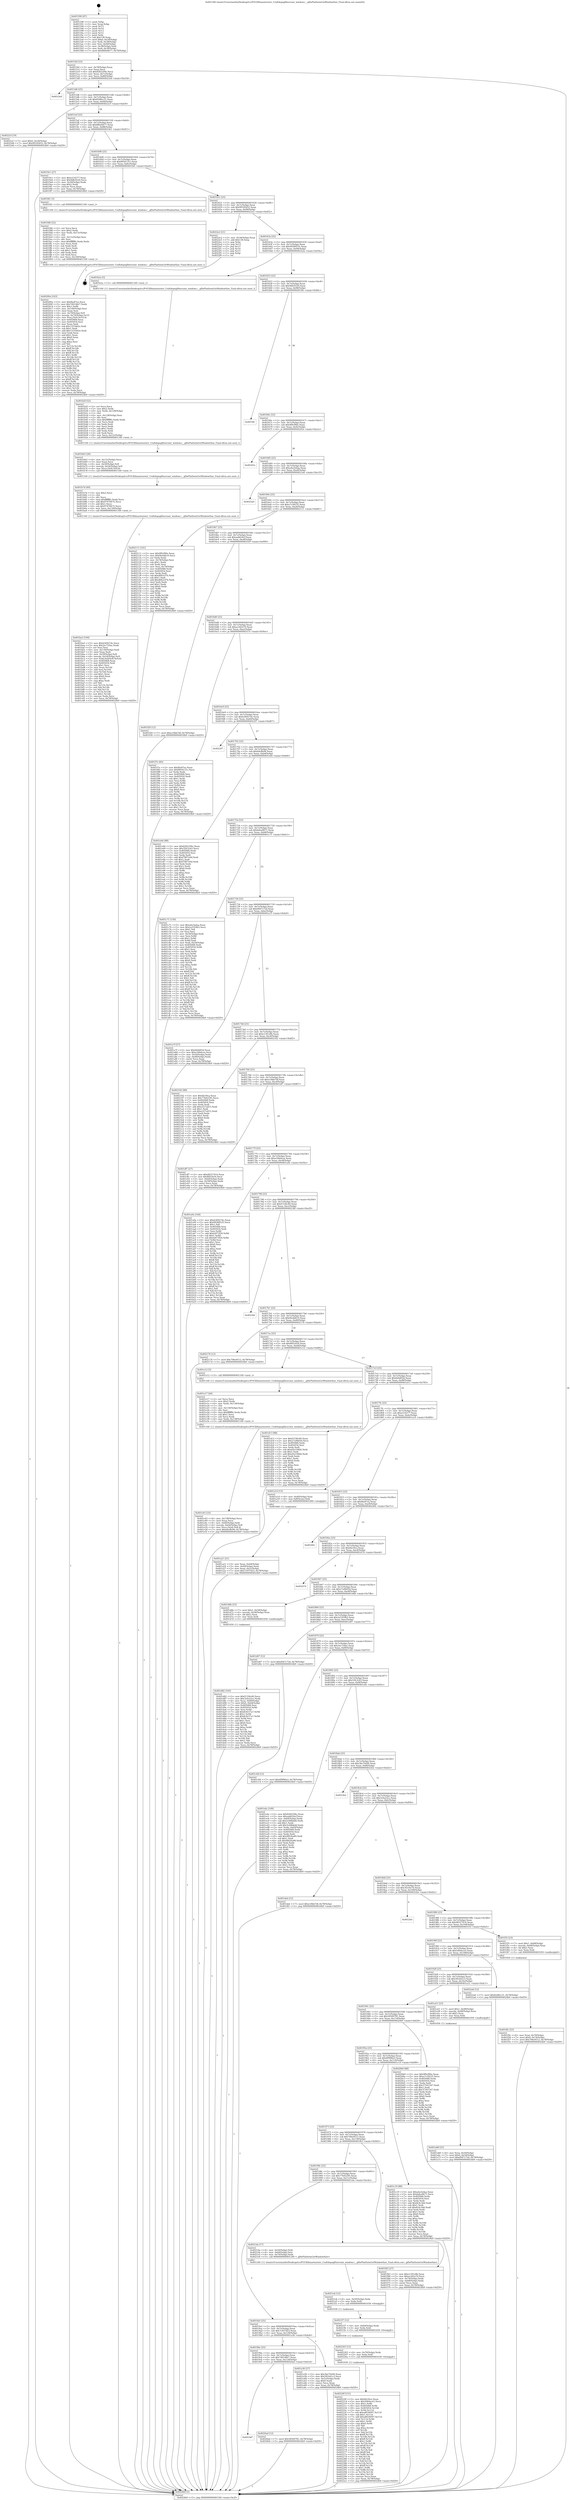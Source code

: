 digraph "0x401590" {
  label = "0x401590 (/mnt/c/Users/mathe/Desktop/tcc/POCII/binaries/extr_Craftdepsglfwsrcmir_window.c__glfwPlatformGetWindowSize_Final-ollvm.out::main(0))"
  labelloc = "t"
  node[shape=record]

  Entry [label="",width=0.3,height=0.3,shape=circle,fillcolor=black,style=filled]
  "0x4015bf" [label="{
     0x4015bf [23]\l
     | [instrs]\l
     &nbsp;&nbsp;0x4015bf \<+3\>: mov -0x78(%rbp),%eax\l
     &nbsp;&nbsp;0x4015c2 \<+2\>: mov %eax,%ecx\l
     &nbsp;&nbsp;0x4015c4 \<+6\>: sub $0x8282294c,%ecx\l
     &nbsp;&nbsp;0x4015ca \<+3\>: mov %eax,-0x7c(%rbp)\l
     &nbsp;&nbsp;0x4015cd \<+3\>: mov %ecx,-0x80(%rbp)\l
     &nbsp;&nbsp;0x4015d0 \<+6\>: je 00000000004023ed \<main+0xe5d\>\l
  }"]
  "0x4023ed" [label="{
     0x4023ed\l
  }", style=dashed]
  "0x4015d6" [label="{
     0x4015d6 [25]\l
     | [instrs]\l
     &nbsp;&nbsp;0x4015d6 \<+5\>: jmp 00000000004015db \<main+0x4b\>\l
     &nbsp;&nbsp;0x4015db \<+3\>: mov -0x7c(%rbp),%eax\l
     &nbsp;&nbsp;0x4015de \<+5\>: sub $0x82d8cc31,%eax\l
     &nbsp;&nbsp;0x4015e3 \<+6\>: mov %eax,-0x84(%rbp)\l
     &nbsp;&nbsp;0x4015e9 \<+6\>: je 00000000004022cf \<main+0xd3f\>\l
  }"]
  Exit [label="",width=0.3,height=0.3,shape=circle,fillcolor=black,style=filled,peripheries=2]
  "0x4022cf" [label="{
     0x4022cf [19]\l
     | [instrs]\l
     &nbsp;&nbsp;0x4022cf \<+7\>: movl $0x0,-0x34(%rbp)\l
     &nbsp;&nbsp;0x4022d6 \<+7\>: movl $0x99185652,-0x78(%rbp)\l
     &nbsp;&nbsp;0x4022dd \<+5\>: jmp 00000000004024b9 \<main+0xf29\>\l
  }"]
  "0x4015ef" [label="{
     0x4015ef [25]\l
     | [instrs]\l
     &nbsp;&nbsp;0x4015ef \<+5\>: jmp 00000000004015f4 \<main+0x64\>\l
     &nbsp;&nbsp;0x4015f4 \<+3\>: mov -0x7c(%rbp),%eax\l
     &nbsp;&nbsp;0x4015f7 \<+5\>: sub $0x880e6b77,%eax\l
     &nbsp;&nbsp;0x4015fc \<+6\>: mov %eax,-0x88(%rbp)\l
     &nbsp;&nbsp;0x401602 \<+6\>: je 00000000004019e1 \<main+0x451\>\l
  }"]
  "0x40220f" [label="{
     0x40220f [151]\l
     | [instrs]\l
     &nbsp;&nbsp;0x40220f \<+5\>: mov $0xfdc59ca,%eax\l
     &nbsp;&nbsp;0x402214 \<+5\>: mov $0x5064ece5,%ecx\l
     &nbsp;&nbsp;0x402219 \<+3\>: mov $0x1,%r8b\l
     &nbsp;&nbsp;0x40221c \<+8\>: mov 0x405068,%r9d\l
     &nbsp;&nbsp;0x402224 \<+8\>: mov 0x405054,%r10d\l
     &nbsp;&nbsp;0x40222c \<+3\>: mov %r9d,%r11d\l
     &nbsp;&nbsp;0x40222f \<+7\>: sub $0xa8034097,%r11d\l
     &nbsp;&nbsp;0x402236 \<+4\>: sub $0x1,%r11d\l
     &nbsp;&nbsp;0x40223a \<+7\>: add $0xa8034097,%r11d\l
     &nbsp;&nbsp;0x402241 \<+4\>: imul %r11d,%r9d\l
     &nbsp;&nbsp;0x402245 \<+4\>: and $0x1,%r9d\l
     &nbsp;&nbsp;0x402249 \<+4\>: cmp $0x0,%r9d\l
     &nbsp;&nbsp;0x40224d \<+3\>: sete %bl\l
     &nbsp;&nbsp;0x402250 \<+4\>: cmp $0xa,%r10d\l
     &nbsp;&nbsp;0x402254 \<+4\>: setl %r14b\l
     &nbsp;&nbsp;0x402258 \<+3\>: mov %bl,%r15b\l
     &nbsp;&nbsp;0x40225b \<+4\>: xor $0xff,%r15b\l
     &nbsp;&nbsp;0x40225f \<+3\>: mov %r14b,%r12b\l
     &nbsp;&nbsp;0x402262 \<+4\>: xor $0xff,%r12b\l
     &nbsp;&nbsp;0x402266 \<+4\>: xor $0x1,%r8b\l
     &nbsp;&nbsp;0x40226a \<+3\>: mov %r15b,%r13b\l
     &nbsp;&nbsp;0x40226d \<+4\>: and $0xff,%r13b\l
     &nbsp;&nbsp;0x402271 \<+3\>: and %r8b,%bl\l
     &nbsp;&nbsp;0x402274 \<+3\>: mov %r12b,%dl\l
     &nbsp;&nbsp;0x402277 \<+3\>: and $0xff,%dl\l
     &nbsp;&nbsp;0x40227a \<+3\>: and %r8b,%r14b\l
     &nbsp;&nbsp;0x40227d \<+3\>: or %bl,%r13b\l
     &nbsp;&nbsp;0x402280 \<+3\>: or %r14b,%dl\l
     &nbsp;&nbsp;0x402283 \<+3\>: xor %dl,%r13b\l
     &nbsp;&nbsp;0x402286 \<+3\>: or %r12b,%r15b\l
     &nbsp;&nbsp;0x402289 \<+4\>: xor $0xff,%r15b\l
     &nbsp;&nbsp;0x40228d \<+4\>: or $0x1,%r8b\l
     &nbsp;&nbsp;0x402291 \<+3\>: and %r8b,%r15b\l
     &nbsp;&nbsp;0x402294 \<+3\>: or %r15b,%r13b\l
     &nbsp;&nbsp;0x402297 \<+4\>: test $0x1,%r13b\l
     &nbsp;&nbsp;0x40229b \<+3\>: cmovne %ecx,%eax\l
     &nbsp;&nbsp;0x40229e \<+3\>: mov %eax,-0x78(%rbp)\l
     &nbsp;&nbsp;0x4022a1 \<+5\>: jmp 00000000004024b9 \<main+0xf29\>\l
  }"]
  "0x4019e1" [label="{
     0x4019e1 [27]\l
     | [instrs]\l
     &nbsp;&nbsp;0x4019e1 \<+5\>: mov $0xe216277,%eax\l
     &nbsp;&nbsp;0x4019e6 \<+5\>: mov $0x9dfc0220,%ecx\l
     &nbsp;&nbsp;0x4019eb \<+3\>: mov -0x30(%rbp),%edx\l
     &nbsp;&nbsp;0x4019ee \<+3\>: cmp $0x2,%edx\l
     &nbsp;&nbsp;0x4019f1 \<+3\>: cmovne %ecx,%eax\l
     &nbsp;&nbsp;0x4019f4 \<+3\>: mov %eax,-0x78(%rbp)\l
     &nbsp;&nbsp;0x4019f7 \<+5\>: jmp 00000000004024b9 \<main+0xf29\>\l
  }"]
  "0x401608" [label="{
     0x401608 [25]\l
     | [instrs]\l
     &nbsp;&nbsp;0x401608 \<+5\>: jmp 000000000040160d \<main+0x7d\>\l
     &nbsp;&nbsp;0x40160d \<+3\>: mov -0x7c(%rbp),%eax\l
     &nbsp;&nbsp;0x401610 \<+5\>: sub $0x8950131c,%eax\l
     &nbsp;&nbsp;0x401615 \<+6\>: mov %eax,-0x8c(%rbp)\l
     &nbsp;&nbsp;0x40161b \<+6\>: je 0000000000401fd1 \<main+0xa41\>\l
  }"]
  "0x4024b9" [label="{
     0x4024b9 [5]\l
     | [instrs]\l
     &nbsp;&nbsp;0x4024b9 \<+5\>: jmp 00000000004015bf \<main+0x2f\>\l
  }"]
  "0x401590" [label="{
     0x401590 [47]\l
     | [instrs]\l
     &nbsp;&nbsp;0x401590 \<+1\>: push %rbp\l
     &nbsp;&nbsp;0x401591 \<+3\>: mov %rsp,%rbp\l
     &nbsp;&nbsp;0x401594 \<+2\>: push %r15\l
     &nbsp;&nbsp;0x401596 \<+2\>: push %r14\l
     &nbsp;&nbsp;0x401598 \<+2\>: push %r13\l
     &nbsp;&nbsp;0x40159a \<+2\>: push %r12\l
     &nbsp;&nbsp;0x40159c \<+1\>: push %rbx\l
     &nbsp;&nbsp;0x40159d \<+7\>: sub $0x138,%rsp\l
     &nbsp;&nbsp;0x4015a4 \<+7\>: movl $0x0,-0x34(%rbp)\l
     &nbsp;&nbsp;0x4015ab \<+3\>: mov %edi,-0x38(%rbp)\l
     &nbsp;&nbsp;0x4015ae \<+4\>: mov %rsi,-0x40(%rbp)\l
     &nbsp;&nbsp;0x4015b2 \<+3\>: mov -0x38(%rbp),%edi\l
     &nbsp;&nbsp;0x4015b5 \<+3\>: mov %edi,-0x30(%rbp)\l
     &nbsp;&nbsp;0x4015b8 \<+7\>: movl $0x880e6b77,-0x78(%rbp)\l
  }"]
  "0x402203" [label="{
     0x402203 [12]\l
     | [instrs]\l
     &nbsp;&nbsp;0x402203 \<+4\>: mov -0x70(%rbp),%rdx\l
     &nbsp;&nbsp;0x402207 \<+3\>: mov %rdx,%rdi\l
     &nbsp;&nbsp;0x40220a \<+5\>: call 0000000000401030 \<free@plt\>\l
     | [calls]\l
     &nbsp;&nbsp;0x401030 \{1\} (unknown)\l
  }"]
  "0x401fd1" [label="{
     0x401fd1 [5]\l
     | [instrs]\l
     &nbsp;&nbsp;0x401fd1 \<+5\>: call 0000000000401160 \<next_i\>\l
     | [calls]\l
     &nbsp;&nbsp;0x401160 \{1\} (/mnt/c/Users/mathe/Desktop/tcc/POCII/binaries/extr_Craftdepsglfwsrcmir_window.c__glfwPlatformGetWindowSize_Final-ollvm.out::next_i)\l
  }"]
  "0x401621" [label="{
     0x401621 [25]\l
     | [instrs]\l
     &nbsp;&nbsp;0x401621 \<+5\>: jmp 0000000000401626 \<main+0x96\>\l
     &nbsp;&nbsp;0x401626 \<+3\>: mov -0x7c(%rbp),%eax\l
     &nbsp;&nbsp;0x401629 \<+5\>: sub $0x99185652,%eax\l
     &nbsp;&nbsp;0x40162e \<+6\>: mov %eax,-0x90(%rbp)\l
     &nbsp;&nbsp;0x401634 \<+6\>: je 00000000004022e2 \<main+0xd52\>\l
  }"]
  "0x4021f7" [label="{
     0x4021f7 [12]\l
     | [instrs]\l
     &nbsp;&nbsp;0x4021f7 \<+4\>: mov -0x60(%rbp),%rdx\l
     &nbsp;&nbsp;0x4021fb \<+3\>: mov %rdx,%rdi\l
     &nbsp;&nbsp;0x4021fe \<+5\>: call 0000000000401030 \<free@plt\>\l
     | [calls]\l
     &nbsp;&nbsp;0x401030 \{1\} (unknown)\l
  }"]
  "0x4022e2" [label="{
     0x4022e2 [21]\l
     | [instrs]\l
     &nbsp;&nbsp;0x4022e2 \<+3\>: mov -0x34(%rbp),%eax\l
     &nbsp;&nbsp;0x4022e5 \<+7\>: add $0x138,%rsp\l
     &nbsp;&nbsp;0x4022ec \<+1\>: pop %rbx\l
     &nbsp;&nbsp;0x4022ed \<+2\>: pop %r12\l
     &nbsp;&nbsp;0x4022ef \<+2\>: pop %r13\l
     &nbsp;&nbsp;0x4022f1 \<+2\>: pop %r14\l
     &nbsp;&nbsp;0x4022f3 \<+2\>: pop %r15\l
     &nbsp;&nbsp;0x4022f5 \<+1\>: pop %rbp\l
     &nbsp;&nbsp;0x4022f6 \<+1\>: ret\l
  }"]
  "0x40163a" [label="{
     0x40163a [25]\l
     | [instrs]\l
     &nbsp;&nbsp;0x40163a \<+5\>: jmp 000000000040163f \<main+0xaf\>\l
     &nbsp;&nbsp;0x40163f \<+3\>: mov -0x7c(%rbp),%eax\l
     &nbsp;&nbsp;0x401642 \<+5\>: sub $0x99389535,%eax\l
     &nbsp;&nbsp;0x401647 \<+6\>: mov %eax,-0x94(%rbp)\l
     &nbsp;&nbsp;0x40164d \<+6\>: je 0000000000401b2a \<main+0x59a\>\l
  }"]
  "0x4021eb" [label="{
     0x4021eb [12]\l
     | [instrs]\l
     &nbsp;&nbsp;0x4021eb \<+4\>: mov -0x50(%rbp),%rdx\l
     &nbsp;&nbsp;0x4021ef \<+3\>: mov %rdx,%rdi\l
     &nbsp;&nbsp;0x4021f2 \<+5\>: call 0000000000401030 \<free@plt\>\l
     | [calls]\l
     &nbsp;&nbsp;0x401030 \{1\} (unknown)\l
  }"]
  "0x401b2a" [label="{
     0x401b2a [5]\l
     | [instrs]\l
     &nbsp;&nbsp;0x401b2a \<+5\>: call 0000000000401160 \<next_i\>\l
     | [calls]\l
     &nbsp;&nbsp;0x401160 \{1\} (/mnt/c/Users/mathe/Desktop/tcc/POCII/binaries/extr_Craftdepsglfwsrcmir_window.c__glfwPlatformGetWindowSize_Final-ollvm.out::next_i)\l
  }"]
  "0x401653" [label="{
     0x401653 [25]\l
     | [instrs]\l
     &nbsp;&nbsp;0x401653 \<+5\>: jmp 0000000000401658 \<main+0xc8\>\l
     &nbsp;&nbsp;0x401658 \<+3\>: mov -0x7c(%rbp),%eax\l
     &nbsp;&nbsp;0x40165b \<+5\>: sub $0x9dfc0220,%eax\l
     &nbsp;&nbsp;0x401660 \<+6\>: mov %eax,-0x98(%rbp)\l
     &nbsp;&nbsp;0x401666 \<+6\>: je 00000000004019fc \<main+0x46c\>\l
  }"]
  "0x4019d7" [label="{
     0x4019d7\l
  }", style=dashed]
  "0x4019fc" [label="{
     0x4019fc\l
  }", style=dashed]
  "0x40166c" [label="{
     0x40166c [25]\l
     | [instrs]\l
     &nbsp;&nbsp;0x40166c \<+5\>: jmp 0000000000401671 \<main+0xe1\>\l
     &nbsp;&nbsp;0x401671 \<+3\>: mov -0x7c(%rbp),%eax\l
     &nbsp;&nbsp;0x401674 \<+5\>: sub $0x9f9cf90e,%eax\l
     &nbsp;&nbsp;0x401679 \<+6\>: mov %eax,-0x9c(%rbp)\l
     &nbsp;&nbsp;0x40167f \<+6\>: je 000000000040245e \<main+0xece\>\l
  }"]
  "0x4020ad" [label="{
     0x4020ad [12]\l
     | [instrs]\l
     &nbsp;&nbsp;0x4020ad \<+7\>: movl $0x58509781,-0x78(%rbp)\l
     &nbsp;&nbsp;0x4020b4 \<+5\>: jmp 00000000004024b9 \<main+0xf29\>\l
  }"]
  "0x40245e" [label="{
     0x40245e\l
  }", style=dashed]
  "0x401685" [label="{
     0x401685 [25]\l
     | [instrs]\l
     &nbsp;&nbsp;0x401685 \<+5\>: jmp 000000000040168a \<main+0xfa\>\l
     &nbsp;&nbsp;0x40168a \<+3\>: mov -0x7c(%rbp),%eax\l
     &nbsp;&nbsp;0x40168d \<+5\>: sub $0xa4a3edaa,%eax\l
     &nbsp;&nbsp;0x401692 \<+6\>: mov %eax,-0xa0(%rbp)\l
     &nbsp;&nbsp;0x401698 \<+6\>: je 00000000004023a0 \<main+0xe10\>\l
  }"]
  "0x40200a" [label="{
     0x40200a [163]\l
     | [instrs]\l
     &nbsp;&nbsp;0x40200a \<+5\>: mov $0xfbe87ea,%ecx\l
     &nbsp;&nbsp;0x40200f \<+5\>: mov $0x7d0148c7,%edx\l
     &nbsp;&nbsp;0x402014 \<+3\>: mov $0x1,%r8b\l
     &nbsp;&nbsp;0x402017 \<+6\>: mov -0x140(%rbp),%esi\l
     &nbsp;&nbsp;0x40201d \<+3\>: imul %eax,%esi\l
     &nbsp;&nbsp;0x402020 \<+4\>: mov -0x70(%rbp),%r9\l
     &nbsp;&nbsp;0x402024 \<+4\>: movslq -0x74(%rbp),%r10\l
     &nbsp;&nbsp;0x402028 \<+4\>: mov %esi,(%r9,%r10,4)\l
     &nbsp;&nbsp;0x40202c \<+7\>: mov 0x405068,%eax\l
     &nbsp;&nbsp;0x402033 \<+7\>: mov 0x405054,%esi\l
     &nbsp;&nbsp;0x40203a \<+2\>: mov %eax,%edi\l
     &nbsp;&nbsp;0x40203c \<+6\>: sub $0x1331b62e,%edi\l
     &nbsp;&nbsp;0x402042 \<+3\>: sub $0x1,%edi\l
     &nbsp;&nbsp;0x402045 \<+6\>: add $0x1331b62e,%edi\l
     &nbsp;&nbsp;0x40204b \<+3\>: imul %edi,%eax\l
     &nbsp;&nbsp;0x40204e \<+3\>: and $0x1,%eax\l
     &nbsp;&nbsp;0x402051 \<+3\>: cmp $0x0,%eax\l
     &nbsp;&nbsp;0x402054 \<+4\>: sete %r11b\l
     &nbsp;&nbsp;0x402058 \<+3\>: cmp $0xa,%esi\l
     &nbsp;&nbsp;0x40205b \<+3\>: setl %bl\l
     &nbsp;&nbsp;0x40205e \<+3\>: mov %r11b,%r14b\l
     &nbsp;&nbsp;0x402061 \<+4\>: xor $0xff,%r14b\l
     &nbsp;&nbsp;0x402065 \<+3\>: mov %bl,%r15b\l
     &nbsp;&nbsp;0x402068 \<+4\>: xor $0xff,%r15b\l
     &nbsp;&nbsp;0x40206c \<+4\>: xor $0x1,%r8b\l
     &nbsp;&nbsp;0x402070 \<+3\>: mov %r14b,%r12b\l
     &nbsp;&nbsp;0x402073 \<+4\>: and $0xff,%r12b\l
     &nbsp;&nbsp;0x402077 \<+3\>: and %r8b,%r11b\l
     &nbsp;&nbsp;0x40207a \<+3\>: mov %r15b,%r13b\l
     &nbsp;&nbsp;0x40207d \<+4\>: and $0xff,%r13b\l
     &nbsp;&nbsp;0x402081 \<+3\>: and %r8b,%bl\l
     &nbsp;&nbsp;0x402084 \<+3\>: or %r11b,%r12b\l
     &nbsp;&nbsp;0x402087 \<+3\>: or %bl,%r13b\l
     &nbsp;&nbsp;0x40208a \<+3\>: xor %r13b,%r12b\l
     &nbsp;&nbsp;0x40208d \<+3\>: or %r15b,%r14b\l
     &nbsp;&nbsp;0x402090 \<+4\>: xor $0xff,%r14b\l
     &nbsp;&nbsp;0x402094 \<+4\>: or $0x1,%r8b\l
     &nbsp;&nbsp;0x402098 \<+3\>: and %r8b,%r14b\l
     &nbsp;&nbsp;0x40209b \<+3\>: or %r14b,%r12b\l
     &nbsp;&nbsp;0x40209e \<+4\>: test $0x1,%r12b\l
     &nbsp;&nbsp;0x4020a2 \<+3\>: cmovne %edx,%ecx\l
     &nbsp;&nbsp;0x4020a5 \<+3\>: mov %ecx,-0x78(%rbp)\l
     &nbsp;&nbsp;0x4020a8 \<+5\>: jmp 00000000004024b9 \<main+0xf29\>\l
  }"]
  "0x4023a0" [label="{
     0x4023a0\l
  }", style=dashed]
  "0x40169e" [label="{
     0x40169e [25]\l
     | [instrs]\l
     &nbsp;&nbsp;0x40169e \<+5\>: jmp 00000000004016a3 \<main+0x113\>\l
     &nbsp;&nbsp;0x4016a3 \<+3\>: mov -0x7c(%rbp),%eax\l
     &nbsp;&nbsp;0x4016a6 \<+5\>: sub $0xa7c58235,%eax\l
     &nbsp;&nbsp;0x4016ab \<+6\>: mov %eax,-0xa4(%rbp)\l
     &nbsp;&nbsp;0x4016b1 \<+6\>: je 0000000000402111 \<main+0xb81\>\l
  }"]
  "0x401fd6" [label="{
     0x401fd6 [52]\l
     | [instrs]\l
     &nbsp;&nbsp;0x401fd6 \<+2\>: xor %ecx,%ecx\l
     &nbsp;&nbsp;0x401fd8 \<+5\>: mov $0x2,%edx\l
     &nbsp;&nbsp;0x401fdd \<+6\>: mov %edx,-0x13c(%rbp)\l
     &nbsp;&nbsp;0x401fe3 \<+1\>: cltd\l
     &nbsp;&nbsp;0x401fe4 \<+6\>: mov -0x13c(%rbp),%esi\l
     &nbsp;&nbsp;0x401fea \<+2\>: idiv %esi\l
     &nbsp;&nbsp;0x401fec \<+6\>: imul $0xfffffffe,%edx,%edx\l
     &nbsp;&nbsp;0x401ff2 \<+2\>: mov %ecx,%edi\l
     &nbsp;&nbsp;0x401ff4 \<+2\>: sub %edx,%edi\l
     &nbsp;&nbsp;0x401ff6 \<+2\>: mov %ecx,%edx\l
     &nbsp;&nbsp;0x401ff8 \<+3\>: sub $0x1,%edx\l
     &nbsp;&nbsp;0x401ffb \<+2\>: add %edx,%edi\l
     &nbsp;&nbsp;0x401ffd \<+2\>: sub %edi,%ecx\l
     &nbsp;&nbsp;0x401fff \<+6\>: mov %ecx,-0x140(%rbp)\l
     &nbsp;&nbsp;0x402005 \<+5\>: call 0000000000401160 \<next_i\>\l
     | [calls]\l
     &nbsp;&nbsp;0x401160 \{1\} (/mnt/c/Users/mathe/Desktop/tcc/POCII/binaries/extr_Craftdepsglfwsrcmir_window.c__glfwPlatformGetWindowSize_Final-ollvm.out::next_i)\l
  }"]
  "0x402111" [label="{
     0x402111 [101]\l
     | [instrs]\l
     &nbsp;&nbsp;0x402111 \<+5\>: mov $0x9f9cf90e,%eax\l
     &nbsp;&nbsp;0x402116 \<+5\>: mov $0xf4e4db10,%ecx\l
     &nbsp;&nbsp;0x40211b \<+2\>: xor %edx,%edx\l
     &nbsp;&nbsp;0x40211d \<+3\>: mov -0x74(%rbp),%esi\l
     &nbsp;&nbsp;0x402120 \<+3\>: sub $0x1,%edx\l
     &nbsp;&nbsp;0x402123 \<+2\>: sub %edx,%esi\l
     &nbsp;&nbsp;0x402125 \<+3\>: mov %esi,-0x74(%rbp)\l
     &nbsp;&nbsp;0x402128 \<+7\>: mov 0x405068,%edx\l
     &nbsp;&nbsp;0x40212f \<+7\>: mov 0x405054,%esi\l
     &nbsp;&nbsp;0x402136 \<+2\>: mov %edx,%edi\l
     &nbsp;&nbsp;0x402138 \<+6\>: sub $0xd062cf7b,%edi\l
     &nbsp;&nbsp;0x40213e \<+3\>: sub $0x1,%edi\l
     &nbsp;&nbsp;0x402141 \<+6\>: add $0xd062cf7b,%edi\l
     &nbsp;&nbsp;0x402147 \<+3\>: imul %edi,%edx\l
     &nbsp;&nbsp;0x40214a \<+3\>: and $0x1,%edx\l
     &nbsp;&nbsp;0x40214d \<+3\>: cmp $0x0,%edx\l
     &nbsp;&nbsp;0x402150 \<+4\>: sete %r8b\l
     &nbsp;&nbsp;0x402154 \<+3\>: cmp $0xa,%esi\l
     &nbsp;&nbsp;0x402157 \<+4\>: setl %r9b\l
     &nbsp;&nbsp;0x40215b \<+3\>: mov %r8b,%r10b\l
     &nbsp;&nbsp;0x40215e \<+3\>: and %r9b,%r10b\l
     &nbsp;&nbsp;0x402161 \<+3\>: xor %r9b,%r8b\l
     &nbsp;&nbsp;0x402164 \<+3\>: or %r8b,%r10b\l
     &nbsp;&nbsp;0x402167 \<+4\>: test $0x1,%r10b\l
     &nbsp;&nbsp;0x40216b \<+3\>: cmovne %ecx,%eax\l
     &nbsp;&nbsp;0x40216e \<+3\>: mov %eax,-0x78(%rbp)\l
     &nbsp;&nbsp;0x402171 \<+5\>: jmp 00000000004024b9 \<main+0xf29\>\l
  }"]
  "0x4016b7" [label="{
     0x4016b7 [25]\l
     | [instrs]\l
     &nbsp;&nbsp;0x4016b7 \<+5\>: jmp 00000000004016bc \<main+0x12c\>\l
     &nbsp;&nbsp;0x4016bc \<+3\>: mov -0x7c(%rbp),%eax\l
     &nbsp;&nbsp;0x4016bf \<+5\>: sub $0xaab624cf,%eax\l
     &nbsp;&nbsp;0x4016c4 \<+6\>: mov %eax,-0xa8(%rbp)\l
     &nbsp;&nbsp;0x4016ca \<+6\>: je 0000000000401f29 \<main+0x999\>\l
  }"]
  "0x401f4c" [label="{
     0x401f4c [23]\l
     | [instrs]\l
     &nbsp;&nbsp;0x401f4c \<+4\>: mov %rax,-0x70(%rbp)\l
     &nbsp;&nbsp;0x401f50 \<+7\>: movl $0x0,-0x74(%rbp)\l
     &nbsp;&nbsp;0x401f57 \<+7\>: movl $0x706e9512,-0x78(%rbp)\l
     &nbsp;&nbsp;0x401f5e \<+5\>: jmp 00000000004024b9 \<main+0xf29\>\l
  }"]
  "0x401f29" [label="{
     0x401f29 [12]\l
     | [instrs]\l
     &nbsp;&nbsp;0x401f29 \<+7\>: movl $0xe18bb7df,-0x78(%rbp)\l
     &nbsp;&nbsp;0x401f30 \<+5\>: jmp 00000000004024b9 \<main+0xf29\>\l
  }"]
  "0x4016d0" [label="{
     0x4016d0 [25]\l
     | [instrs]\l
     &nbsp;&nbsp;0x4016d0 \<+5\>: jmp 00000000004016d5 \<main+0x145\>\l
     &nbsp;&nbsp;0x4016d5 \<+3\>: mov -0x7c(%rbp),%eax\l
     &nbsp;&nbsp;0x4016d8 \<+5\>: sub $0xac3d2a70,%eax\l
     &nbsp;&nbsp;0x4016dd \<+6\>: mov %eax,-0xac(%rbp)\l
     &nbsp;&nbsp;0x4016e3 \<+6\>: je 0000000000401f7e \<main+0x9ee\>\l
  }"]
  "0x401e43" [label="{
     0x401e43 [33]\l
     | [instrs]\l
     &nbsp;&nbsp;0x401e43 \<+6\>: mov -0x138(%rbp),%ecx\l
     &nbsp;&nbsp;0x401e49 \<+3\>: imul %eax,%ecx\l
     &nbsp;&nbsp;0x401e4c \<+4\>: mov -0x60(%rbp),%rdi\l
     &nbsp;&nbsp;0x401e50 \<+4\>: movslq -0x64(%rbp),%r8\l
     &nbsp;&nbsp;0x401e54 \<+4\>: mov %ecx,(%rdi,%r8,4)\l
     &nbsp;&nbsp;0x401e58 \<+7\>: movl $0xb4cffe94,-0x78(%rbp)\l
     &nbsp;&nbsp;0x401e5f \<+5\>: jmp 00000000004024b9 \<main+0xf29\>\l
  }"]
  "0x401f7e" [label="{
     0x401f7e [83]\l
     | [instrs]\l
     &nbsp;&nbsp;0x401f7e \<+5\>: mov $0xfbe87ea,%eax\l
     &nbsp;&nbsp;0x401f83 \<+5\>: mov $0x8950131c,%ecx\l
     &nbsp;&nbsp;0x401f88 \<+2\>: xor %edx,%edx\l
     &nbsp;&nbsp;0x401f8a \<+7\>: mov 0x405068,%esi\l
     &nbsp;&nbsp;0x401f91 \<+7\>: mov 0x405054,%edi\l
     &nbsp;&nbsp;0x401f98 \<+3\>: sub $0x1,%edx\l
     &nbsp;&nbsp;0x401f9b \<+3\>: mov %esi,%r8d\l
     &nbsp;&nbsp;0x401f9e \<+3\>: add %edx,%r8d\l
     &nbsp;&nbsp;0x401fa1 \<+4\>: imul %r8d,%esi\l
     &nbsp;&nbsp;0x401fa5 \<+3\>: and $0x1,%esi\l
     &nbsp;&nbsp;0x401fa8 \<+3\>: cmp $0x0,%esi\l
     &nbsp;&nbsp;0x401fab \<+4\>: sete %r9b\l
     &nbsp;&nbsp;0x401faf \<+3\>: cmp $0xa,%edi\l
     &nbsp;&nbsp;0x401fb2 \<+4\>: setl %r10b\l
     &nbsp;&nbsp;0x401fb6 \<+3\>: mov %r9b,%r11b\l
     &nbsp;&nbsp;0x401fb9 \<+3\>: and %r10b,%r11b\l
     &nbsp;&nbsp;0x401fbc \<+3\>: xor %r10b,%r9b\l
     &nbsp;&nbsp;0x401fbf \<+3\>: or %r9b,%r11b\l
     &nbsp;&nbsp;0x401fc2 \<+4\>: test $0x1,%r11b\l
     &nbsp;&nbsp;0x401fc6 \<+3\>: cmovne %ecx,%eax\l
     &nbsp;&nbsp;0x401fc9 \<+3\>: mov %eax,-0x78(%rbp)\l
     &nbsp;&nbsp;0x401fcc \<+5\>: jmp 00000000004024b9 \<main+0xf29\>\l
  }"]
  "0x4016e9" [label="{
     0x4016e9 [25]\l
     | [instrs]\l
     &nbsp;&nbsp;0x4016e9 \<+5\>: jmp 00000000004016ee \<main+0x15e\>\l
     &nbsp;&nbsp;0x4016ee \<+3\>: mov -0x7c(%rbp),%eax\l
     &nbsp;&nbsp;0x4016f1 \<+5\>: sub $0xb36927dc,%eax\l
     &nbsp;&nbsp;0x4016f6 \<+6\>: mov %eax,-0xb0(%rbp)\l
     &nbsp;&nbsp;0x4016fc \<+6\>: je 00000000004022f7 \<main+0xd67\>\l
  }"]
  "0x401e17" [label="{
     0x401e17 [44]\l
     | [instrs]\l
     &nbsp;&nbsp;0x401e17 \<+2\>: xor %ecx,%ecx\l
     &nbsp;&nbsp;0x401e19 \<+5\>: mov $0x2,%edx\l
     &nbsp;&nbsp;0x401e1e \<+6\>: mov %edx,-0x134(%rbp)\l
     &nbsp;&nbsp;0x401e24 \<+1\>: cltd\l
     &nbsp;&nbsp;0x401e25 \<+6\>: mov -0x134(%rbp),%esi\l
     &nbsp;&nbsp;0x401e2b \<+2\>: idiv %esi\l
     &nbsp;&nbsp;0x401e2d \<+6\>: imul $0xfffffffe,%edx,%edx\l
     &nbsp;&nbsp;0x401e33 \<+3\>: sub $0x1,%ecx\l
     &nbsp;&nbsp;0x401e36 \<+2\>: sub %ecx,%edx\l
     &nbsp;&nbsp;0x401e38 \<+6\>: mov %edx,-0x138(%rbp)\l
     &nbsp;&nbsp;0x401e3e \<+5\>: call 0000000000401160 \<next_i\>\l
     | [calls]\l
     &nbsp;&nbsp;0x401160 \{1\} (/mnt/c/Users/mathe/Desktop/tcc/POCII/binaries/extr_Craftdepsglfwsrcmir_window.c__glfwPlatformGetWindowSize_Final-ollvm.out::next_i)\l
  }"]
  "0x4022f7" [label="{
     0x4022f7\l
  }", style=dashed]
  "0x401702" [label="{
     0x401702 [25]\l
     | [instrs]\l
     &nbsp;&nbsp;0x401702 \<+5\>: jmp 0000000000401707 \<main+0x177\>\l
     &nbsp;&nbsp;0x401707 \<+3\>: mov -0x7c(%rbp),%eax\l
     &nbsp;&nbsp;0x40170a \<+5\>: sub $0xb4cffe94,%eax\l
     &nbsp;&nbsp;0x40170f \<+6\>: mov %eax,-0xb4(%rbp)\l
     &nbsp;&nbsp;0x401715 \<+6\>: je 0000000000401e64 \<main+0x8d4\>\l
  }"]
  "0x401d82" [label="{
     0x401d82 [105]\l
     | [instrs]\l
     &nbsp;&nbsp;0x401d82 \<+5\>: mov $0xf1336c40,%ecx\l
     &nbsp;&nbsp;0x401d87 \<+5\>: mov $0x3c6a22cc,%edx\l
     &nbsp;&nbsp;0x401d8c \<+4\>: mov %rax,-0x60(%rbp)\l
     &nbsp;&nbsp;0x401d90 \<+7\>: movl $0x0,-0x64(%rbp)\l
     &nbsp;&nbsp;0x401d97 \<+7\>: mov 0x405068,%esi\l
     &nbsp;&nbsp;0x401d9e \<+8\>: mov 0x405054,%r8d\l
     &nbsp;&nbsp;0x401da6 \<+3\>: mov %esi,%r9d\l
     &nbsp;&nbsp;0x401da9 \<+7\>: add $0x8c9c57a7,%r9d\l
     &nbsp;&nbsp;0x401db0 \<+4\>: sub $0x1,%r9d\l
     &nbsp;&nbsp;0x401db4 \<+7\>: sub $0x8c9c57a7,%r9d\l
     &nbsp;&nbsp;0x401dbb \<+4\>: imul %r9d,%esi\l
     &nbsp;&nbsp;0x401dbf \<+3\>: and $0x1,%esi\l
     &nbsp;&nbsp;0x401dc2 \<+3\>: cmp $0x0,%esi\l
     &nbsp;&nbsp;0x401dc5 \<+4\>: sete %r10b\l
     &nbsp;&nbsp;0x401dc9 \<+4\>: cmp $0xa,%r8d\l
     &nbsp;&nbsp;0x401dcd \<+4\>: setl %r11b\l
     &nbsp;&nbsp;0x401dd1 \<+3\>: mov %r10b,%bl\l
     &nbsp;&nbsp;0x401dd4 \<+3\>: and %r11b,%bl\l
     &nbsp;&nbsp;0x401dd7 \<+3\>: xor %r11b,%r10b\l
     &nbsp;&nbsp;0x401dda \<+3\>: or %r10b,%bl\l
     &nbsp;&nbsp;0x401ddd \<+3\>: test $0x1,%bl\l
     &nbsp;&nbsp;0x401de0 \<+3\>: cmovne %edx,%ecx\l
     &nbsp;&nbsp;0x401de3 \<+3\>: mov %ecx,-0x78(%rbp)\l
     &nbsp;&nbsp;0x401de6 \<+5\>: jmp 00000000004024b9 \<main+0xf29\>\l
  }"]
  "0x401e64" [label="{
     0x401e64 [88]\l
     | [instrs]\l
     &nbsp;&nbsp;0x401e64 \<+5\>: mov $0x8282294c,%eax\l
     &nbsp;&nbsp;0x401e69 \<+5\>: mov $0x32fc3c43,%ecx\l
     &nbsp;&nbsp;0x401e6e \<+7\>: mov 0x405068,%edx\l
     &nbsp;&nbsp;0x401e75 \<+7\>: mov 0x405054,%esi\l
     &nbsp;&nbsp;0x401e7c \<+2\>: mov %edx,%edi\l
     &nbsp;&nbsp;0x401e7e \<+6\>: add $0xf7807e0d,%edi\l
     &nbsp;&nbsp;0x401e84 \<+3\>: sub $0x1,%edi\l
     &nbsp;&nbsp;0x401e87 \<+6\>: sub $0xf7807e0d,%edi\l
     &nbsp;&nbsp;0x401e8d \<+3\>: imul %edi,%edx\l
     &nbsp;&nbsp;0x401e90 \<+3\>: and $0x1,%edx\l
     &nbsp;&nbsp;0x401e93 \<+3\>: cmp $0x0,%edx\l
     &nbsp;&nbsp;0x401e96 \<+4\>: sete %r8b\l
     &nbsp;&nbsp;0x401e9a \<+3\>: cmp $0xa,%esi\l
     &nbsp;&nbsp;0x401e9d \<+4\>: setl %r9b\l
     &nbsp;&nbsp;0x401ea1 \<+3\>: mov %r8b,%r10b\l
     &nbsp;&nbsp;0x401ea4 \<+3\>: and %r9b,%r10b\l
     &nbsp;&nbsp;0x401ea7 \<+3\>: xor %r9b,%r8b\l
     &nbsp;&nbsp;0x401eaa \<+3\>: or %r8b,%r10b\l
     &nbsp;&nbsp;0x401ead \<+4\>: test $0x1,%r10b\l
     &nbsp;&nbsp;0x401eb1 \<+3\>: cmovne %ecx,%eax\l
     &nbsp;&nbsp;0x401eb4 \<+3\>: mov %eax,-0x78(%rbp)\l
     &nbsp;&nbsp;0x401eb7 \<+5\>: jmp 00000000004024b9 \<main+0xf29\>\l
  }"]
  "0x40171b" [label="{
     0x40171b [25]\l
     | [instrs]\l
     &nbsp;&nbsp;0x40171b \<+5\>: jmp 0000000000401720 \<main+0x190\>\l
     &nbsp;&nbsp;0x401720 \<+3\>: mov -0x7c(%rbp),%eax\l
     &nbsp;&nbsp;0x401723 \<+5\>: sub $0xbdea9671,%eax\l
     &nbsp;&nbsp;0x401728 \<+6\>: mov %eax,-0xb8(%rbp)\l
     &nbsp;&nbsp;0x40172e \<+6\>: je 0000000000401c71 \<main+0x6e1\>\l
  }"]
  "0x401ba5" [label="{
     0x401ba5 [104]\l
     | [instrs]\l
     &nbsp;&nbsp;0x401ba5 \<+5\>: mov $0xb36927dc,%ecx\l
     &nbsp;&nbsp;0x401baa \<+5\>: mov $0x2ec729ac,%edx\l
     &nbsp;&nbsp;0x401baf \<+2\>: xor %esi,%esi\l
     &nbsp;&nbsp;0x401bb1 \<+6\>: mov -0x130(%rbp),%edi\l
     &nbsp;&nbsp;0x401bb7 \<+3\>: imul %eax,%edi\l
     &nbsp;&nbsp;0x401bba \<+4\>: mov -0x50(%rbp),%r8\l
     &nbsp;&nbsp;0x401bbe \<+4\>: movslq -0x54(%rbp),%r9\l
     &nbsp;&nbsp;0x401bc2 \<+5\>: mov %edi,0x4(%r8,%r9,8)\l
     &nbsp;&nbsp;0x401bc7 \<+7\>: mov 0x405068,%eax\l
     &nbsp;&nbsp;0x401bce \<+7\>: mov 0x405054,%edi\l
     &nbsp;&nbsp;0x401bd5 \<+3\>: sub $0x1,%esi\l
     &nbsp;&nbsp;0x401bd8 \<+3\>: mov %eax,%r10d\l
     &nbsp;&nbsp;0x401bdb \<+3\>: add %esi,%r10d\l
     &nbsp;&nbsp;0x401bde \<+4\>: imul %r10d,%eax\l
     &nbsp;&nbsp;0x401be2 \<+3\>: and $0x1,%eax\l
     &nbsp;&nbsp;0x401be5 \<+3\>: cmp $0x0,%eax\l
     &nbsp;&nbsp;0x401be8 \<+4\>: sete %r11b\l
     &nbsp;&nbsp;0x401bec \<+3\>: cmp $0xa,%edi\l
     &nbsp;&nbsp;0x401bef \<+3\>: setl %bl\l
     &nbsp;&nbsp;0x401bf2 \<+3\>: mov %r11b,%r14b\l
     &nbsp;&nbsp;0x401bf5 \<+3\>: and %bl,%r14b\l
     &nbsp;&nbsp;0x401bf8 \<+3\>: xor %bl,%r11b\l
     &nbsp;&nbsp;0x401bfb \<+3\>: or %r11b,%r14b\l
     &nbsp;&nbsp;0x401bfe \<+4\>: test $0x1,%r14b\l
     &nbsp;&nbsp;0x401c02 \<+3\>: cmovne %edx,%ecx\l
     &nbsp;&nbsp;0x401c05 \<+3\>: mov %ecx,-0x78(%rbp)\l
     &nbsp;&nbsp;0x401c08 \<+5\>: jmp 00000000004024b9 \<main+0xf29\>\l
  }"]
  "0x401c71" [label="{
     0x401c71 [150]\l
     | [instrs]\l
     &nbsp;&nbsp;0x401c71 \<+5\>: mov $0xa4a3edaa,%eax\l
     &nbsp;&nbsp;0x401c76 \<+5\>: mov $0x2a3359b3,%ecx\l
     &nbsp;&nbsp;0x401c7b \<+2\>: mov $0x1,%dl\l
     &nbsp;&nbsp;0x401c7d \<+2\>: xor %esi,%esi\l
     &nbsp;&nbsp;0x401c7f \<+3\>: mov -0x54(%rbp),%edi\l
     &nbsp;&nbsp;0x401c82 \<+3\>: mov %esi,%r8d\l
     &nbsp;&nbsp;0x401c85 \<+4\>: sub $0x1,%r8d\l
     &nbsp;&nbsp;0x401c89 \<+3\>: sub %r8d,%edi\l
     &nbsp;&nbsp;0x401c8c \<+3\>: mov %edi,-0x54(%rbp)\l
     &nbsp;&nbsp;0x401c8f \<+7\>: mov 0x405068,%edi\l
     &nbsp;&nbsp;0x401c96 \<+8\>: mov 0x405054,%r8d\l
     &nbsp;&nbsp;0x401c9e \<+3\>: sub $0x1,%esi\l
     &nbsp;&nbsp;0x401ca1 \<+3\>: mov %edi,%r9d\l
     &nbsp;&nbsp;0x401ca4 \<+3\>: add %esi,%r9d\l
     &nbsp;&nbsp;0x401ca7 \<+4\>: imul %r9d,%edi\l
     &nbsp;&nbsp;0x401cab \<+3\>: and $0x1,%edi\l
     &nbsp;&nbsp;0x401cae \<+3\>: cmp $0x0,%edi\l
     &nbsp;&nbsp;0x401cb1 \<+4\>: sete %r10b\l
     &nbsp;&nbsp;0x401cb5 \<+4\>: cmp $0xa,%r8d\l
     &nbsp;&nbsp;0x401cb9 \<+4\>: setl %r11b\l
     &nbsp;&nbsp;0x401cbd \<+3\>: mov %r10b,%bl\l
     &nbsp;&nbsp;0x401cc0 \<+3\>: xor $0xff,%bl\l
     &nbsp;&nbsp;0x401cc3 \<+3\>: mov %r11b,%r14b\l
     &nbsp;&nbsp;0x401cc6 \<+4\>: xor $0xff,%r14b\l
     &nbsp;&nbsp;0x401cca \<+3\>: xor $0x1,%dl\l
     &nbsp;&nbsp;0x401ccd \<+3\>: mov %bl,%r15b\l
     &nbsp;&nbsp;0x401cd0 \<+4\>: and $0xff,%r15b\l
     &nbsp;&nbsp;0x401cd4 \<+3\>: and %dl,%r10b\l
     &nbsp;&nbsp;0x401cd7 \<+3\>: mov %r14b,%r12b\l
     &nbsp;&nbsp;0x401cda \<+4\>: and $0xff,%r12b\l
     &nbsp;&nbsp;0x401cde \<+3\>: and %dl,%r11b\l
     &nbsp;&nbsp;0x401ce1 \<+3\>: or %r10b,%r15b\l
     &nbsp;&nbsp;0x401ce4 \<+3\>: or %r11b,%r12b\l
     &nbsp;&nbsp;0x401ce7 \<+3\>: xor %r12b,%r15b\l
     &nbsp;&nbsp;0x401cea \<+3\>: or %r14b,%bl\l
     &nbsp;&nbsp;0x401ced \<+3\>: xor $0xff,%bl\l
     &nbsp;&nbsp;0x401cf0 \<+3\>: or $0x1,%dl\l
     &nbsp;&nbsp;0x401cf3 \<+2\>: and %dl,%bl\l
     &nbsp;&nbsp;0x401cf5 \<+3\>: or %bl,%r15b\l
     &nbsp;&nbsp;0x401cf8 \<+4\>: test $0x1,%r15b\l
     &nbsp;&nbsp;0x401cfc \<+3\>: cmovne %ecx,%eax\l
     &nbsp;&nbsp;0x401cff \<+3\>: mov %eax,-0x78(%rbp)\l
     &nbsp;&nbsp;0x401d02 \<+5\>: jmp 00000000004024b9 \<main+0xf29\>\l
  }"]
  "0x401734" [label="{
     0x401734 [25]\l
     | [instrs]\l
     &nbsp;&nbsp;0x401734 \<+5\>: jmp 0000000000401739 \<main+0x1a9\>\l
     &nbsp;&nbsp;0x401739 \<+3\>: mov -0x7c(%rbp),%eax\l
     &nbsp;&nbsp;0x40173c \<+5\>: sub $0xd947c72d,%eax\l
     &nbsp;&nbsp;0x401741 \<+6\>: mov %eax,-0xbc(%rbp)\l
     &nbsp;&nbsp;0x401747 \<+6\>: je 0000000000401a7f \<main+0x4ef\>\l
  }"]
  "0x401b7d" [label="{
     0x401b7d [40]\l
     | [instrs]\l
     &nbsp;&nbsp;0x401b7d \<+5\>: mov $0x2,%ecx\l
     &nbsp;&nbsp;0x401b82 \<+1\>: cltd\l
     &nbsp;&nbsp;0x401b83 \<+2\>: idiv %ecx\l
     &nbsp;&nbsp;0x401b85 \<+6\>: imul $0xfffffffe,%edx,%ecx\l
     &nbsp;&nbsp;0x401b8b \<+6\>: add $0x97478475,%ecx\l
     &nbsp;&nbsp;0x401b91 \<+3\>: add $0x1,%ecx\l
     &nbsp;&nbsp;0x401b94 \<+6\>: sub $0x97478475,%ecx\l
     &nbsp;&nbsp;0x401b9a \<+6\>: mov %ecx,-0x130(%rbp)\l
     &nbsp;&nbsp;0x401ba0 \<+5\>: call 0000000000401160 \<next_i\>\l
     | [calls]\l
     &nbsp;&nbsp;0x401160 \{1\} (/mnt/c/Users/mathe/Desktop/tcc/POCII/binaries/extr_Craftdepsglfwsrcmir_window.c__glfwPlatformGetWindowSize_Final-ollvm.out::next_i)\l
  }"]
  "0x401a7f" [label="{
     0x401a7f [27]\l
     | [instrs]\l
     &nbsp;&nbsp;0x401a7f \<+5\>: mov $0x6b4d05d,%eax\l
     &nbsp;&nbsp;0x401a84 \<+5\>: mov $0xe346dcea,%ecx\l
     &nbsp;&nbsp;0x401a89 \<+3\>: mov -0x54(%rbp),%edx\l
     &nbsp;&nbsp;0x401a8c \<+3\>: cmp -0x48(%rbp),%edx\l
     &nbsp;&nbsp;0x401a8f \<+3\>: cmovl %ecx,%eax\l
     &nbsp;&nbsp;0x401a92 \<+3\>: mov %eax,-0x78(%rbp)\l
     &nbsp;&nbsp;0x401a95 \<+5\>: jmp 00000000004024b9 \<main+0xf29\>\l
  }"]
  "0x40174d" [label="{
     0x40174d [25]\l
     | [instrs]\l
     &nbsp;&nbsp;0x40174d \<+5\>: jmp 0000000000401752 \<main+0x1c2\>\l
     &nbsp;&nbsp;0x401752 \<+3\>: mov -0x7c(%rbp),%eax\l
     &nbsp;&nbsp;0x401755 \<+5\>: sub $0xe13f1a9b,%eax\l
     &nbsp;&nbsp;0x40175a \<+6\>: mov %eax,-0xc0(%rbp)\l
     &nbsp;&nbsp;0x401760 \<+6\>: je 0000000000402182 \<main+0xbf2\>\l
  }"]
  "0x401b63" [label="{
     0x401b63 [26]\l
     | [instrs]\l
     &nbsp;&nbsp;0x401b63 \<+6\>: mov -0x12c(%rbp),%ecx\l
     &nbsp;&nbsp;0x401b69 \<+3\>: imul %eax,%ecx\l
     &nbsp;&nbsp;0x401b6c \<+4\>: mov -0x50(%rbp),%r8\l
     &nbsp;&nbsp;0x401b70 \<+4\>: movslq -0x54(%rbp),%r9\l
     &nbsp;&nbsp;0x401b74 \<+4\>: mov %ecx,(%r8,%r9,8)\l
     &nbsp;&nbsp;0x401b78 \<+5\>: call 0000000000401160 \<next_i\>\l
     | [calls]\l
     &nbsp;&nbsp;0x401160 \{1\} (/mnt/c/Users/mathe/Desktop/tcc/POCII/binaries/extr_Craftdepsglfwsrcmir_window.c__glfwPlatformGetWindowSize_Final-ollvm.out::next_i)\l
  }"]
  "0x402182" [label="{
     0x402182 [88]\l
     | [instrs]\l
     &nbsp;&nbsp;0x402182 \<+5\>: mov $0xfdc59ca,%eax\l
     &nbsp;&nbsp;0x402187 \<+5\>: mov $0x77b92295,%ecx\l
     &nbsp;&nbsp;0x40218c \<+7\>: mov 0x405068,%edx\l
     &nbsp;&nbsp;0x402193 \<+7\>: mov 0x405054,%esi\l
     &nbsp;&nbsp;0x40219a \<+2\>: mov %edx,%edi\l
     &nbsp;&nbsp;0x40219c \<+6\>: add $0xe327a915,%edi\l
     &nbsp;&nbsp;0x4021a2 \<+3\>: sub $0x1,%edi\l
     &nbsp;&nbsp;0x4021a5 \<+6\>: sub $0xe327a915,%edi\l
     &nbsp;&nbsp;0x4021ab \<+3\>: imul %edi,%edx\l
     &nbsp;&nbsp;0x4021ae \<+3\>: and $0x1,%edx\l
     &nbsp;&nbsp;0x4021b1 \<+3\>: cmp $0x0,%edx\l
     &nbsp;&nbsp;0x4021b4 \<+4\>: sete %r8b\l
     &nbsp;&nbsp;0x4021b8 \<+3\>: cmp $0xa,%esi\l
     &nbsp;&nbsp;0x4021bb \<+4\>: setl %r9b\l
     &nbsp;&nbsp;0x4021bf \<+3\>: mov %r8b,%r10b\l
     &nbsp;&nbsp;0x4021c2 \<+3\>: and %r9b,%r10b\l
     &nbsp;&nbsp;0x4021c5 \<+3\>: xor %r9b,%r8b\l
     &nbsp;&nbsp;0x4021c8 \<+3\>: or %r8b,%r10b\l
     &nbsp;&nbsp;0x4021cb \<+4\>: test $0x1,%r10b\l
     &nbsp;&nbsp;0x4021cf \<+3\>: cmovne %ecx,%eax\l
     &nbsp;&nbsp;0x4021d2 \<+3\>: mov %eax,-0x78(%rbp)\l
     &nbsp;&nbsp;0x4021d5 \<+5\>: jmp 00000000004024b9 \<main+0xf29\>\l
  }"]
  "0x401766" [label="{
     0x401766 [25]\l
     | [instrs]\l
     &nbsp;&nbsp;0x401766 \<+5\>: jmp 000000000040176b \<main+0x1db\>\l
     &nbsp;&nbsp;0x40176b \<+3\>: mov -0x7c(%rbp),%eax\l
     &nbsp;&nbsp;0x40176e \<+5\>: sub $0xe18bb7df,%eax\l
     &nbsp;&nbsp;0x401773 \<+6\>: mov %eax,-0xc4(%rbp)\l
     &nbsp;&nbsp;0x401779 \<+6\>: je 0000000000401df7 \<main+0x867\>\l
  }"]
  "0x401b2f" [label="{
     0x401b2f [52]\l
     | [instrs]\l
     &nbsp;&nbsp;0x401b2f \<+2\>: xor %ecx,%ecx\l
     &nbsp;&nbsp;0x401b31 \<+5\>: mov $0x2,%edx\l
     &nbsp;&nbsp;0x401b36 \<+6\>: mov %edx,-0x128(%rbp)\l
     &nbsp;&nbsp;0x401b3c \<+1\>: cltd\l
     &nbsp;&nbsp;0x401b3d \<+6\>: mov -0x128(%rbp),%esi\l
     &nbsp;&nbsp;0x401b43 \<+2\>: idiv %esi\l
     &nbsp;&nbsp;0x401b45 \<+6\>: imul $0xfffffffe,%edx,%edx\l
     &nbsp;&nbsp;0x401b4b \<+2\>: mov %ecx,%edi\l
     &nbsp;&nbsp;0x401b4d \<+2\>: sub %edx,%edi\l
     &nbsp;&nbsp;0x401b4f \<+2\>: mov %ecx,%edx\l
     &nbsp;&nbsp;0x401b51 \<+3\>: sub $0x1,%edx\l
     &nbsp;&nbsp;0x401b54 \<+2\>: add %edx,%edi\l
     &nbsp;&nbsp;0x401b56 \<+2\>: sub %edi,%ecx\l
     &nbsp;&nbsp;0x401b58 \<+6\>: mov %ecx,-0x12c(%rbp)\l
     &nbsp;&nbsp;0x401b5e \<+5\>: call 0000000000401160 \<next_i\>\l
     | [calls]\l
     &nbsp;&nbsp;0x401160 \{1\} (/mnt/c/Users/mathe/Desktop/tcc/POCII/binaries/extr_Craftdepsglfwsrcmir_window.c__glfwPlatformGetWindowSize_Final-ollvm.out::next_i)\l
  }"]
  "0x401df7" [label="{
     0x401df7 [27]\l
     | [instrs]\l
     &nbsp;&nbsp;0x401df7 \<+5\>: mov $0x48327414,%eax\l
     &nbsp;&nbsp;0x401dfc \<+5\>: mov $0xf6f5cb54,%ecx\l
     &nbsp;&nbsp;0x401e01 \<+3\>: mov -0x64(%rbp),%edx\l
     &nbsp;&nbsp;0x401e04 \<+3\>: cmp -0x58(%rbp),%edx\l
     &nbsp;&nbsp;0x401e07 \<+3\>: cmovl %ecx,%eax\l
     &nbsp;&nbsp;0x401e0a \<+3\>: mov %eax,-0x78(%rbp)\l
     &nbsp;&nbsp;0x401e0d \<+5\>: jmp 00000000004024b9 \<main+0xf29\>\l
  }"]
  "0x40177f" [label="{
     0x40177f [25]\l
     | [instrs]\l
     &nbsp;&nbsp;0x40177f \<+5\>: jmp 0000000000401784 \<main+0x1f4\>\l
     &nbsp;&nbsp;0x401784 \<+3\>: mov -0x7c(%rbp),%eax\l
     &nbsp;&nbsp;0x401787 \<+5\>: sub $0xe346dcea,%eax\l
     &nbsp;&nbsp;0x40178c \<+6\>: mov %eax,-0xc8(%rbp)\l
     &nbsp;&nbsp;0x401792 \<+6\>: je 0000000000401a9a \<main+0x50a\>\l
  }"]
  "0x401a68" [label="{
     0x401a68 [23]\l
     | [instrs]\l
     &nbsp;&nbsp;0x401a68 \<+4\>: mov %rax,-0x50(%rbp)\l
     &nbsp;&nbsp;0x401a6c \<+7\>: movl $0x0,-0x54(%rbp)\l
     &nbsp;&nbsp;0x401a73 \<+7\>: movl $0xd947c72d,-0x78(%rbp)\l
     &nbsp;&nbsp;0x401a7a \<+5\>: jmp 00000000004024b9 \<main+0xf29\>\l
  }"]
  "0x401a9a" [label="{
     0x401a9a [144]\l
     | [instrs]\l
     &nbsp;&nbsp;0x401a9a \<+5\>: mov $0xb36927dc,%eax\l
     &nbsp;&nbsp;0x401a9f \<+5\>: mov $0x99389535,%ecx\l
     &nbsp;&nbsp;0x401aa4 \<+2\>: mov $0x1,%dl\l
     &nbsp;&nbsp;0x401aa6 \<+7\>: mov 0x405068,%esi\l
     &nbsp;&nbsp;0x401aad \<+7\>: mov 0x405054,%edi\l
     &nbsp;&nbsp;0x401ab4 \<+3\>: mov %esi,%r8d\l
     &nbsp;&nbsp;0x401ab7 \<+7\>: add $0xfa973f20,%r8d\l
     &nbsp;&nbsp;0x401abe \<+4\>: sub $0x1,%r8d\l
     &nbsp;&nbsp;0x401ac2 \<+7\>: sub $0xfa973f20,%r8d\l
     &nbsp;&nbsp;0x401ac9 \<+4\>: imul %r8d,%esi\l
     &nbsp;&nbsp;0x401acd \<+3\>: and $0x1,%esi\l
     &nbsp;&nbsp;0x401ad0 \<+3\>: cmp $0x0,%esi\l
     &nbsp;&nbsp;0x401ad3 \<+4\>: sete %r9b\l
     &nbsp;&nbsp;0x401ad7 \<+3\>: cmp $0xa,%edi\l
     &nbsp;&nbsp;0x401ada \<+4\>: setl %r10b\l
     &nbsp;&nbsp;0x401ade \<+3\>: mov %r9b,%r11b\l
     &nbsp;&nbsp;0x401ae1 \<+4\>: xor $0xff,%r11b\l
     &nbsp;&nbsp;0x401ae5 \<+3\>: mov %r10b,%bl\l
     &nbsp;&nbsp;0x401ae8 \<+3\>: xor $0xff,%bl\l
     &nbsp;&nbsp;0x401aeb \<+3\>: xor $0x1,%dl\l
     &nbsp;&nbsp;0x401aee \<+3\>: mov %r11b,%r14b\l
     &nbsp;&nbsp;0x401af1 \<+4\>: and $0xff,%r14b\l
     &nbsp;&nbsp;0x401af5 \<+3\>: and %dl,%r9b\l
     &nbsp;&nbsp;0x401af8 \<+3\>: mov %bl,%r15b\l
     &nbsp;&nbsp;0x401afb \<+4\>: and $0xff,%r15b\l
     &nbsp;&nbsp;0x401aff \<+3\>: and %dl,%r10b\l
     &nbsp;&nbsp;0x401b02 \<+3\>: or %r9b,%r14b\l
     &nbsp;&nbsp;0x401b05 \<+3\>: or %r10b,%r15b\l
     &nbsp;&nbsp;0x401b08 \<+3\>: xor %r15b,%r14b\l
     &nbsp;&nbsp;0x401b0b \<+3\>: or %bl,%r11b\l
     &nbsp;&nbsp;0x401b0e \<+4\>: xor $0xff,%r11b\l
     &nbsp;&nbsp;0x401b12 \<+3\>: or $0x1,%dl\l
     &nbsp;&nbsp;0x401b15 \<+3\>: and %dl,%r11b\l
     &nbsp;&nbsp;0x401b18 \<+3\>: or %r11b,%r14b\l
     &nbsp;&nbsp;0x401b1b \<+4\>: test $0x1,%r14b\l
     &nbsp;&nbsp;0x401b1f \<+3\>: cmovne %ecx,%eax\l
     &nbsp;&nbsp;0x401b22 \<+3\>: mov %eax,-0x78(%rbp)\l
     &nbsp;&nbsp;0x401b25 \<+5\>: jmp 00000000004024b9 \<main+0xf29\>\l
  }"]
  "0x401798" [label="{
     0x401798 [25]\l
     | [instrs]\l
     &nbsp;&nbsp;0x401798 \<+5\>: jmp 000000000040179d \<main+0x20d\>\l
     &nbsp;&nbsp;0x40179d \<+3\>: mov -0x7c(%rbp),%eax\l
     &nbsp;&nbsp;0x4017a0 \<+5\>: sub $0xf1336c40,%eax\l
     &nbsp;&nbsp;0x4017a5 \<+6\>: mov %eax,-0xcc(%rbp)\l
     &nbsp;&nbsp;0x4017ab \<+6\>: je 00000000004023bf \<main+0xe2f\>\l
  }"]
  "0x4019be" [label="{
     0x4019be [25]\l
     | [instrs]\l
     &nbsp;&nbsp;0x4019be \<+5\>: jmp 00000000004019c3 \<main+0x433\>\l
     &nbsp;&nbsp;0x4019c3 \<+3\>: mov -0x7c(%rbp),%eax\l
     &nbsp;&nbsp;0x4019c6 \<+5\>: sub $0x7d0148c7,%eax\l
     &nbsp;&nbsp;0x4019cb \<+6\>: mov %eax,-0x124(%rbp)\l
     &nbsp;&nbsp;0x4019d1 \<+6\>: je 00000000004020ad \<main+0xb1d\>\l
  }"]
  "0x4023bf" [label="{
     0x4023bf\l
  }", style=dashed]
  "0x4017b1" [label="{
     0x4017b1 [25]\l
     | [instrs]\l
     &nbsp;&nbsp;0x4017b1 \<+5\>: jmp 00000000004017b6 \<main+0x226\>\l
     &nbsp;&nbsp;0x4017b6 \<+3\>: mov -0x7c(%rbp),%eax\l
     &nbsp;&nbsp;0x4017b9 \<+5\>: sub $0xf4e4db10,%eax\l
     &nbsp;&nbsp;0x4017be \<+6\>: mov %eax,-0xd0(%rbp)\l
     &nbsp;&nbsp;0x4017c4 \<+6\>: je 0000000000402176 \<main+0xbe6\>\l
  }"]
  "0x401a36" [label="{
     0x401a36 [27]\l
     | [instrs]\l
     &nbsp;&nbsp;0x401a36 \<+5\>: mov $0x3be70e90,%eax\l
     &nbsp;&nbsp;0x401a3b \<+5\>: mov $0x581b41c3,%ecx\l
     &nbsp;&nbsp;0x401a40 \<+3\>: mov -0x2c(%rbp),%edx\l
     &nbsp;&nbsp;0x401a43 \<+3\>: cmp $0x0,%edx\l
     &nbsp;&nbsp;0x401a46 \<+3\>: cmove %ecx,%eax\l
     &nbsp;&nbsp;0x401a49 \<+3\>: mov %eax,-0x78(%rbp)\l
     &nbsp;&nbsp;0x401a4c \<+5\>: jmp 00000000004024b9 \<main+0xf29\>\l
  }"]
  "0x402176" [label="{
     0x402176 [12]\l
     | [instrs]\l
     &nbsp;&nbsp;0x402176 \<+7\>: movl $0x706e9512,-0x78(%rbp)\l
     &nbsp;&nbsp;0x40217d \<+5\>: jmp 00000000004024b9 \<main+0xf29\>\l
  }"]
  "0x4017ca" [label="{
     0x4017ca [25]\l
     | [instrs]\l
     &nbsp;&nbsp;0x4017ca \<+5\>: jmp 00000000004017cf \<main+0x23f\>\l
     &nbsp;&nbsp;0x4017cf \<+3\>: mov -0x7c(%rbp),%eax\l
     &nbsp;&nbsp;0x4017d2 \<+5\>: sub $0xf6f5cb54,%eax\l
     &nbsp;&nbsp;0x4017d7 \<+6\>: mov %eax,-0xd4(%rbp)\l
     &nbsp;&nbsp;0x4017dd \<+6\>: je 0000000000401e12 \<main+0x882\>\l
  }"]
  "0x4019a5" [label="{
     0x4019a5 [25]\l
     | [instrs]\l
     &nbsp;&nbsp;0x4019a5 \<+5\>: jmp 00000000004019aa \<main+0x41a\>\l
     &nbsp;&nbsp;0x4019aa \<+3\>: mov -0x7c(%rbp),%eax\l
     &nbsp;&nbsp;0x4019ad \<+5\>: sub $0x7c937d23,%eax\l
     &nbsp;&nbsp;0x4019b2 \<+6\>: mov %eax,-0x120(%rbp)\l
     &nbsp;&nbsp;0x4019b8 \<+6\>: je 0000000000401a36 \<main+0x4a6\>\l
  }"]
  "0x401e12" [label="{
     0x401e12 [5]\l
     | [instrs]\l
     &nbsp;&nbsp;0x401e12 \<+5\>: call 0000000000401160 \<next_i\>\l
     | [calls]\l
     &nbsp;&nbsp;0x401160 \{1\} (/mnt/c/Users/mathe/Desktop/tcc/POCII/binaries/extr_Craftdepsglfwsrcmir_window.c__glfwPlatformGetWindowSize_Final-ollvm.out::next_i)\l
  }"]
  "0x4017e3" [label="{
     0x4017e3 [25]\l
     | [instrs]\l
     &nbsp;&nbsp;0x4017e3 \<+5\>: jmp 00000000004017e8 \<main+0x258\>\l
     &nbsp;&nbsp;0x4017e8 \<+3\>: mov -0x7c(%rbp),%eax\l
     &nbsp;&nbsp;0x4017eb \<+5\>: sub $0x6b4d05d,%eax\l
     &nbsp;&nbsp;0x4017f0 \<+6\>: mov %eax,-0xd8(%rbp)\l
     &nbsp;&nbsp;0x4017f6 \<+6\>: je 0000000000401d13 \<main+0x783\>\l
  }"]
  "0x4021da" [label="{
     0x4021da [17]\l
     | [instrs]\l
     &nbsp;&nbsp;0x4021da \<+4\>: mov -0x50(%rbp),%rdi\l
     &nbsp;&nbsp;0x4021de \<+4\>: mov -0x60(%rbp),%rsi\l
     &nbsp;&nbsp;0x4021e2 \<+4\>: mov -0x70(%rbp),%rdx\l
     &nbsp;&nbsp;0x4021e6 \<+5\>: call 0000000000401240 \<_glfwPlatformGetWindowSize\>\l
     | [calls]\l
     &nbsp;&nbsp;0x401240 \{1\} (/mnt/c/Users/mathe/Desktop/tcc/POCII/binaries/extr_Craftdepsglfwsrcmir_window.c__glfwPlatformGetWindowSize_Final-ollvm.out::_glfwPlatformGetWindowSize)\l
  }"]
  "0x401d13" [label="{
     0x401d13 [88]\l
     | [instrs]\l
     &nbsp;&nbsp;0x401d13 \<+5\>: mov $0xf1336c40,%eax\l
     &nbsp;&nbsp;0x401d18 \<+5\>: mov $0x27a9b05d,%ecx\l
     &nbsp;&nbsp;0x401d1d \<+7\>: mov 0x405068,%edx\l
     &nbsp;&nbsp;0x401d24 \<+7\>: mov 0x405054,%esi\l
     &nbsp;&nbsp;0x401d2b \<+2\>: mov %edx,%edi\l
     &nbsp;&nbsp;0x401d2d \<+6\>: sub $0xd3e104b6,%edi\l
     &nbsp;&nbsp;0x401d33 \<+3\>: sub $0x1,%edi\l
     &nbsp;&nbsp;0x401d36 \<+6\>: add $0xd3e104b6,%edi\l
     &nbsp;&nbsp;0x401d3c \<+3\>: imul %edi,%edx\l
     &nbsp;&nbsp;0x401d3f \<+3\>: and $0x1,%edx\l
     &nbsp;&nbsp;0x401d42 \<+3\>: cmp $0x0,%edx\l
     &nbsp;&nbsp;0x401d45 \<+4\>: sete %r8b\l
     &nbsp;&nbsp;0x401d49 \<+3\>: cmp $0xa,%esi\l
     &nbsp;&nbsp;0x401d4c \<+4\>: setl %r9b\l
     &nbsp;&nbsp;0x401d50 \<+3\>: mov %r8b,%r10b\l
     &nbsp;&nbsp;0x401d53 \<+3\>: and %r9b,%r10b\l
     &nbsp;&nbsp;0x401d56 \<+3\>: xor %r9b,%r8b\l
     &nbsp;&nbsp;0x401d59 \<+3\>: or %r8b,%r10b\l
     &nbsp;&nbsp;0x401d5c \<+4\>: test $0x1,%r10b\l
     &nbsp;&nbsp;0x401d60 \<+3\>: cmovne %ecx,%eax\l
     &nbsp;&nbsp;0x401d63 \<+3\>: mov %eax,-0x78(%rbp)\l
     &nbsp;&nbsp;0x401d66 \<+5\>: jmp 00000000004024b9 \<main+0xf29\>\l
  }"]
  "0x4017fc" [label="{
     0x4017fc [25]\l
     | [instrs]\l
     &nbsp;&nbsp;0x4017fc \<+5\>: jmp 0000000000401801 \<main+0x271\>\l
     &nbsp;&nbsp;0x401801 \<+3\>: mov -0x7c(%rbp),%eax\l
     &nbsp;&nbsp;0x401804 \<+5\>: sub $0xe216277,%eax\l
     &nbsp;&nbsp;0x401809 \<+6\>: mov %eax,-0xdc(%rbp)\l
     &nbsp;&nbsp;0x40180f \<+6\>: je 0000000000401a14 \<main+0x484\>\l
  }"]
  "0x40198c" [label="{
     0x40198c [25]\l
     | [instrs]\l
     &nbsp;&nbsp;0x40198c \<+5\>: jmp 0000000000401991 \<main+0x401\>\l
     &nbsp;&nbsp;0x401991 \<+3\>: mov -0x7c(%rbp),%eax\l
     &nbsp;&nbsp;0x401994 \<+5\>: sub $0x77b92295,%eax\l
     &nbsp;&nbsp;0x401999 \<+6\>: mov %eax,-0x11c(%rbp)\l
     &nbsp;&nbsp;0x40199f \<+6\>: je 00000000004021da \<main+0xc4a\>\l
  }"]
  "0x401a14" [label="{
     0x401a14 [13]\l
     | [instrs]\l
     &nbsp;&nbsp;0x401a14 \<+4\>: mov -0x40(%rbp),%rax\l
     &nbsp;&nbsp;0x401a18 \<+4\>: mov 0x8(%rax),%rdi\l
     &nbsp;&nbsp;0x401a1c \<+5\>: call 0000000000401060 \<atoi@plt\>\l
     | [calls]\l
     &nbsp;&nbsp;0x401060 \{1\} (unknown)\l
  }"]
  "0x401815" [label="{
     0x401815 [25]\l
     | [instrs]\l
     &nbsp;&nbsp;0x401815 \<+5\>: jmp 000000000040181a \<main+0x28a\>\l
     &nbsp;&nbsp;0x40181a \<+3\>: mov -0x7c(%rbp),%eax\l
     &nbsp;&nbsp;0x40181d \<+5\>: sub $0xfbe87ea,%eax\l
     &nbsp;&nbsp;0x401822 \<+6\>: mov %eax,-0xe0(%rbp)\l
     &nbsp;&nbsp;0x401828 \<+6\>: je 000000000040240c \<main+0xe7c\>\l
  }"]
  "0x401a21" [label="{
     0x401a21 [21]\l
     | [instrs]\l
     &nbsp;&nbsp;0x401a21 \<+3\>: mov %eax,-0x44(%rbp)\l
     &nbsp;&nbsp;0x401a24 \<+3\>: mov -0x44(%rbp),%eax\l
     &nbsp;&nbsp;0x401a27 \<+3\>: mov %eax,-0x2c(%rbp)\l
     &nbsp;&nbsp;0x401a2a \<+7\>: movl $0x7c937d23,-0x78(%rbp)\l
     &nbsp;&nbsp;0x401a31 \<+5\>: jmp 00000000004024b9 \<main+0xf29\>\l
  }"]
  "0x401f63" [label="{
     0x401f63 [27]\l
     | [instrs]\l
     &nbsp;&nbsp;0x401f63 \<+5\>: mov $0xe13f1a9b,%eax\l
     &nbsp;&nbsp;0x401f68 \<+5\>: mov $0xac3d2a70,%ecx\l
     &nbsp;&nbsp;0x401f6d \<+3\>: mov -0x74(%rbp),%edx\l
     &nbsp;&nbsp;0x401f70 \<+3\>: cmp -0x68(%rbp),%edx\l
     &nbsp;&nbsp;0x401f73 \<+3\>: cmovl %ecx,%eax\l
     &nbsp;&nbsp;0x401f76 \<+3\>: mov %eax,-0x78(%rbp)\l
     &nbsp;&nbsp;0x401f79 \<+5\>: jmp 00000000004024b9 \<main+0xf29\>\l
  }"]
  "0x40240c" [label="{
     0x40240c\l
  }", style=dashed]
  "0x40182e" [label="{
     0x40182e [25]\l
     | [instrs]\l
     &nbsp;&nbsp;0x40182e \<+5\>: jmp 0000000000401833 \<main+0x2a3\>\l
     &nbsp;&nbsp;0x401833 \<+3\>: mov -0x7c(%rbp),%eax\l
     &nbsp;&nbsp;0x401836 \<+5\>: sub $0xfdc59ca,%eax\l
     &nbsp;&nbsp;0x40183b \<+6\>: mov %eax,-0xe4(%rbp)\l
     &nbsp;&nbsp;0x401841 \<+6\>: je 000000000040247d \<main+0xeed\>\l
  }"]
  "0x401973" [label="{
     0x401973 [25]\l
     | [instrs]\l
     &nbsp;&nbsp;0x401973 \<+5\>: jmp 0000000000401978 \<main+0x3e8\>\l
     &nbsp;&nbsp;0x401978 \<+3\>: mov -0x7c(%rbp),%eax\l
     &nbsp;&nbsp;0x40197b \<+5\>: sub $0x706e9512,%eax\l
     &nbsp;&nbsp;0x401980 \<+6\>: mov %eax,-0x118(%rbp)\l
     &nbsp;&nbsp;0x401986 \<+6\>: je 0000000000401f63 \<main+0x9d3\>\l
  }"]
  "0x40247d" [label="{
     0x40247d\l
  }", style=dashed]
  "0x401847" [label="{
     0x401847 [25]\l
     | [instrs]\l
     &nbsp;&nbsp;0x401847 \<+5\>: jmp 000000000040184c \<main+0x2bc\>\l
     &nbsp;&nbsp;0x40184c \<+3\>: mov -0x7c(%rbp),%eax\l
     &nbsp;&nbsp;0x40184f \<+5\>: sub $0x27a9b05d,%eax\l
     &nbsp;&nbsp;0x401854 \<+6\>: mov %eax,-0xe8(%rbp)\l
     &nbsp;&nbsp;0x40185a \<+6\>: je 0000000000401d6b \<main+0x7db\>\l
  }"]
  "0x401c19" [label="{
     0x401c19 [88]\l
     | [instrs]\l
     &nbsp;&nbsp;0x401c19 \<+5\>: mov $0xa4a3edaa,%eax\l
     &nbsp;&nbsp;0x401c1e \<+5\>: mov $0xbdea9671,%ecx\l
     &nbsp;&nbsp;0x401c23 \<+7\>: mov 0x405068,%edx\l
     &nbsp;&nbsp;0x401c2a \<+7\>: mov 0x405054,%esi\l
     &nbsp;&nbsp;0x401c31 \<+2\>: mov %edx,%edi\l
     &nbsp;&nbsp;0x401c33 \<+6\>: add $0x8c4c3dd,%edi\l
     &nbsp;&nbsp;0x401c39 \<+3\>: sub $0x1,%edi\l
     &nbsp;&nbsp;0x401c3c \<+6\>: sub $0x8c4c3dd,%edi\l
     &nbsp;&nbsp;0x401c42 \<+3\>: imul %edi,%edx\l
     &nbsp;&nbsp;0x401c45 \<+3\>: and $0x1,%edx\l
     &nbsp;&nbsp;0x401c48 \<+3\>: cmp $0x0,%edx\l
     &nbsp;&nbsp;0x401c4b \<+4\>: sete %r8b\l
     &nbsp;&nbsp;0x401c4f \<+3\>: cmp $0xa,%esi\l
     &nbsp;&nbsp;0x401c52 \<+4\>: setl %r9b\l
     &nbsp;&nbsp;0x401c56 \<+3\>: mov %r8b,%r10b\l
     &nbsp;&nbsp;0x401c59 \<+3\>: and %r9b,%r10b\l
     &nbsp;&nbsp;0x401c5c \<+3\>: xor %r9b,%r8b\l
     &nbsp;&nbsp;0x401c5f \<+3\>: or %r8b,%r10b\l
     &nbsp;&nbsp;0x401c62 \<+4\>: test $0x1,%r10b\l
     &nbsp;&nbsp;0x401c66 \<+3\>: cmovne %ecx,%eax\l
     &nbsp;&nbsp;0x401c69 \<+3\>: mov %eax,-0x78(%rbp)\l
     &nbsp;&nbsp;0x401c6c \<+5\>: jmp 00000000004024b9 \<main+0xf29\>\l
  }"]
  "0x401d6b" [label="{
     0x401d6b [23]\l
     | [instrs]\l
     &nbsp;&nbsp;0x401d6b \<+7\>: movl $0x1,-0x58(%rbp)\l
     &nbsp;&nbsp;0x401d72 \<+4\>: movslq -0x58(%rbp),%rax\l
     &nbsp;&nbsp;0x401d76 \<+4\>: shl $0x2,%rax\l
     &nbsp;&nbsp;0x401d7a \<+3\>: mov %rax,%rdi\l
     &nbsp;&nbsp;0x401d7d \<+5\>: call 0000000000401050 \<malloc@plt\>\l
     | [calls]\l
     &nbsp;&nbsp;0x401050 \{1\} (unknown)\l
  }"]
  "0x401860" [label="{
     0x401860 [25]\l
     | [instrs]\l
     &nbsp;&nbsp;0x401860 \<+5\>: jmp 0000000000401865 \<main+0x2d5\>\l
     &nbsp;&nbsp;0x401865 \<+3\>: mov -0x7c(%rbp),%eax\l
     &nbsp;&nbsp;0x401868 \<+5\>: sub $0x2a3359b3,%eax\l
     &nbsp;&nbsp;0x40186d \<+6\>: mov %eax,-0xec(%rbp)\l
     &nbsp;&nbsp;0x401873 \<+6\>: je 0000000000401d07 \<main+0x777\>\l
  }"]
  "0x40195a" [label="{
     0x40195a [25]\l
     | [instrs]\l
     &nbsp;&nbsp;0x40195a \<+5\>: jmp 000000000040195f \<main+0x3cf\>\l
     &nbsp;&nbsp;0x40195f \<+3\>: mov -0x7c(%rbp),%eax\l
     &nbsp;&nbsp;0x401962 \<+5\>: sub $0x6f9f96a3,%eax\l
     &nbsp;&nbsp;0x401967 \<+6\>: mov %eax,-0x114(%rbp)\l
     &nbsp;&nbsp;0x40196d \<+6\>: je 0000000000401c19 \<main+0x689\>\l
  }"]
  "0x401d07" [label="{
     0x401d07 [12]\l
     | [instrs]\l
     &nbsp;&nbsp;0x401d07 \<+7\>: movl $0xd947c72d,-0x78(%rbp)\l
     &nbsp;&nbsp;0x401d0e \<+5\>: jmp 00000000004024b9 \<main+0xf29\>\l
  }"]
  "0x401879" [label="{
     0x401879 [25]\l
     | [instrs]\l
     &nbsp;&nbsp;0x401879 \<+5\>: jmp 000000000040187e \<main+0x2ee\>\l
     &nbsp;&nbsp;0x40187e \<+3\>: mov -0x7c(%rbp),%eax\l
     &nbsp;&nbsp;0x401881 \<+5\>: sub $0x2ec729ac,%eax\l
     &nbsp;&nbsp;0x401886 \<+6\>: mov %eax,-0xf0(%rbp)\l
     &nbsp;&nbsp;0x40188c \<+6\>: je 0000000000401c0d \<main+0x67d\>\l
  }"]
  "0x4020b9" [label="{
     0x4020b9 [88]\l
     | [instrs]\l
     &nbsp;&nbsp;0x4020b9 \<+5\>: mov $0x9f9cf90e,%eax\l
     &nbsp;&nbsp;0x4020be \<+5\>: mov $0xa7c58235,%ecx\l
     &nbsp;&nbsp;0x4020c3 \<+7\>: mov 0x405068,%edx\l
     &nbsp;&nbsp;0x4020ca \<+7\>: mov 0x405054,%esi\l
     &nbsp;&nbsp;0x4020d1 \<+2\>: mov %edx,%edi\l
     &nbsp;&nbsp;0x4020d3 \<+6\>: add $0x37341547,%edi\l
     &nbsp;&nbsp;0x4020d9 \<+3\>: sub $0x1,%edi\l
     &nbsp;&nbsp;0x4020dc \<+6\>: sub $0x37341547,%edi\l
     &nbsp;&nbsp;0x4020e2 \<+3\>: imul %edi,%edx\l
     &nbsp;&nbsp;0x4020e5 \<+3\>: and $0x1,%edx\l
     &nbsp;&nbsp;0x4020e8 \<+3\>: cmp $0x0,%edx\l
     &nbsp;&nbsp;0x4020eb \<+4\>: sete %r8b\l
     &nbsp;&nbsp;0x4020ef \<+3\>: cmp $0xa,%esi\l
     &nbsp;&nbsp;0x4020f2 \<+4\>: setl %r9b\l
     &nbsp;&nbsp;0x4020f6 \<+3\>: mov %r8b,%r10b\l
     &nbsp;&nbsp;0x4020f9 \<+3\>: and %r9b,%r10b\l
     &nbsp;&nbsp;0x4020fc \<+3\>: xor %r9b,%r8b\l
     &nbsp;&nbsp;0x4020ff \<+3\>: or %r8b,%r10b\l
     &nbsp;&nbsp;0x402102 \<+4\>: test $0x1,%r10b\l
     &nbsp;&nbsp;0x402106 \<+3\>: cmovne %ecx,%eax\l
     &nbsp;&nbsp;0x402109 \<+3\>: mov %eax,-0x78(%rbp)\l
     &nbsp;&nbsp;0x40210c \<+5\>: jmp 00000000004024b9 \<main+0xf29\>\l
  }"]
  "0x401c0d" [label="{
     0x401c0d [12]\l
     | [instrs]\l
     &nbsp;&nbsp;0x401c0d \<+7\>: movl $0x6f9f96a3,-0x78(%rbp)\l
     &nbsp;&nbsp;0x401c14 \<+5\>: jmp 00000000004024b9 \<main+0xf29\>\l
  }"]
  "0x401892" [label="{
     0x401892 [25]\l
     | [instrs]\l
     &nbsp;&nbsp;0x401892 \<+5\>: jmp 0000000000401897 \<main+0x307\>\l
     &nbsp;&nbsp;0x401897 \<+3\>: mov -0x7c(%rbp),%eax\l
     &nbsp;&nbsp;0x40189a \<+5\>: sub $0x32fc3c43,%eax\l
     &nbsp;&nbsp;0x40189f \<+6\>: mov %eax,-0xf4(%rbp)\l
     &nbsp;&nbsp;0x4018a5 \<+6\>: je 0000000000401ebc \<main+0x92c\>\l
  }"]
  "0x401941" [label="{
     0x401941 [25]\l
     | [instrs]\l
     &nbsp;&nbsp;0x401941 \<+5\>: jmp 0000000000401946 \<main+0x3b6\>\l
     &nbsp;&nbsp;0x401946 \<+3\>: mov -0x7c(%rbp),%eax\l
     &nbsp;&nbsp;0x401949 \<+5\>: sub $0x58509781,%eax\l
     &nbsp;&nbsp;0x40194e \<+6\>: mov %eax,-0x110(%rbp)\l
     &nbsp;&nbsp;0x401954 \<+6\>: je 00000000004020b9 \<main+0xb29\>\l
  }"]
  "0x401ebc" [label="{
     0x401ebc [109]\l
     | [instrs]\l
     &nbsp;&nbsp;0x401ebc \<+5\>: mov $0x8282294c,%eax\l
     &nbsp;&nbsp;0x401ec1 \<+5\>: mov $0xaab624cf,%ecx\l
     &nbsp;&nbsp;0x401ec6 \<+3\>: mov -0x64(%rbp),%edx\l
     &nbsp;&nbsp;0x401ec9 \<+6\>: sub $0x5c68bbdd,%edx\l
     &nbsp;&nbsp;0x401ecf \<+3\>: add $0x1,%edx\l
     &nbsp;&nbsp;0x401ed2 \<+6\>: add $0x5c68bbdd,%edx\l
     &nbsp;&nbsp;0x401ed8 \<+3\>: mov %edx,-0x64(%rbp)\l
     &nbsp;&nbsp;0x401edb \<+7\>: mov 0x405068,%edx\l
     &nbsp;&nbsp;0x401ee2 \<+7\>: mov 0x405054,%esi\l
     &nbsp;&nbsp;0x401ee9 \<+2\>: mov %edx,%edi\l
     &nbsp;&nbsp;0x401eeb \<+6\>: add $0x9f426a89,%edi\l
     &nbsp;&nbsp;0x401ef1 \<+3\>: sub $0x1,%edi\l
     &nbsp;&nbsp;0x401ef4 \<+6\>: sub $0x9f426a89,%edi\l
     &nbsp;&nbsp;0x401efa \<+3\>: imul %edi,%edx\l
     &nbsp;&nbsp;0x401efd \<+3\>: and $0x1,%edx\l
     &nbsp;&nbsp;0x401f00 \<+3\>: cmp $0x0,%edx\l
     &nbsp;&nbsp;0x401f03 \<+4\>: sete %r8b\l
     &nbsp;&nbsp;0x401f07 \<+3\>: cmp $0xa,%esi\l
     &nbsp;&nbsp;0x401f0a \<+4\>: setl %r9b\l
     &nbsp;&nbsp;0x401f0e \<+3\>: mov %r8b,%r10b\l
     &nbsp;&nbsp;0x401f11 \<+3\>: and %r9b,%r10b\l
     &nbsp;&nbsp;0x401f14 \<+3\>: xor %r9b,%r8b\l
     &nbsp;&nbsp;0x401f17 \<+3\>: or %r8b,%r10b\l
     &nbsp;&nbsp;0x401f1a \<+4\>: test $0x1,%r10b\l
     &nbsp;&nbsp;0x401f1e \<+3\>: cmovne %ecx,%eax\l
     &nbsp;&nbsp;0x401f21 \<+3\>: mov %eax,-0x78(%rbp)\l
     &nbsp;&nbsp;0x401f24 \<+5\>: jmp 00000000004024b9 \<main+0xf29\>\l
  }"]
  "0x4018ab" [label="{
     0x4018ab [25]\l
     | [instrs]\l
     &nbsp;&nbsp;0x4018ab \<+5\>: jmp 00000000004018b0 \<main+0x320\>\l
     &nbsp;&nbsp;0x4018b0 \<+3\>: mov -0x7c(%rbp),%eax\l
     &nbsp;&nbsp;0x4018b3 \<+5\>: sub $0x3be70e90,%eax\l
     &nbsp;&nbsp;0x4018b8 \<+6\>: mov %eax,-0xf8(%rbp)\l
     &nbsp;&nbsp;0x4018be \<+6\>: je 00000000004022b2 \<main+0xd22\>\l
  }"]
  "0x401a51" [label="{
     0x401a51 [23]\l
     | [instrs]\l
     &nbsp;&nbsp;0x401a51 \<+7\>: movl $0x1,-0x48(%rbp)\l
     &nbsp;&nbsp;0x401a58 \<+4\>: movslq -0x48(%rbp),%rax\l
     &nbsp;&nbsp;0x401a5c \<+4\>: shl $0x3,%rax\l
     &nbsp;&nbsp;0x401a60 \<+3\>: mov %rax,%rdi\l
     &nbsp;&nbsp;0x401a63 \<+5\>: call 0000000000401050 \<malloc@plt\>\l
     | [calls]\l
     &nbsp;&nbsp;0x401050 \{1\} (unknown)\l
  }"]
  "0x4022b2" [label="{
     0x4022b2\l
  }", style=dashed]
  "0x4018c4" [label="{
     0x4018c4 [25]\l
     | [instrs]\l
     &nbsp;&nbsp;0x4018c4 \<+5\>: jmp 00000000004018c9 \<main+0x339\>\l
     &nbsp;&nbsp;0x4018c9 \<+3\>: mov -0x7c(%rbp),%eax\l
     &nbsp;&nbsp;0x4018cc \<+5\>: sub $0x3c6a22cc,%eax\l
     &nbsp;&nbsp;0x4018d1 \<+6\>: mov %eax,-0xfc(%rbp)\l
     &nbsp;&nbsp;0x4018d7 \<+6\>: je 0000000000401deb \<main+0x85b\>\l
  }"]
  "0x401928" [label="{
     0x401928 [25]\l
     | [instrs]\l
     &nbsp;&nbsp;0x401928 \<+5\>: jmp 000000000040192d \<main+0x39d\>\l
     &nbsp;&nbsp;0x40192d \<+3\>: mov -0x7c(%rbp),%eax\l
     &nbsp;&nbsp;0x401930 \<+5\>: sub $0x581b41c3,%eax\l
     &nbsp;&nbsp;0x401935 \<+6\>: mov %eax,-0x10c(%rbp)\l
     &nbsp;&nbsp;0x40193b \<+6\>: je 0000000000401a51 \<main+0x4c1\>\l
  }"]
  "0x401deb" [label="{
     0x401deb [12]\l
     | [instrs]\l
     &nbsp;&nbsp;0x401deb \<+7\>: movl $0xe18bb7df,-0x78(%rbp)\l
     &nbsp;&nbsp;0x401df2 \<+5\>: jmp 00000000004024b9 \<main+0xf29\>\l
  }"]
  "0x4018dd" [label="{
     0x4018dd [25]\l
     | [instrs]\l
     &nbsp;&nbsp;0x4018dd \<+5\>: jmp 00000000004018e2 \<main+0x352\>\l
     &nbsp;&nbsp;0x4018e2 \<+3\>: mov -0x7c(%rbp),%eax\l
     &nbsp;&nbsp;0x4018e5 \<+5\>: sub $0x3f216e7d,%eax\l
     &nbsp;&nbsp;0x4018ea \<+6\>: mov %eax,-0x100(%rbp)\l
     &nbsp;&nbsp;0x4018f0 \<+6\>: je 00000000004022be \<main+0xd2e\>\l
  }"]
  "0x4022a6" [label="{
     0x4022a6 [12]\l
     | [instrs]\l
     &nbsp;&nbsp;0x4022a6 \<+7\>: movl $0x82d8cc31,-0x78(%rbp)\l
     &nbsp;&nbsp;0x4022ad \<+5\>: jmp 00000000004024b9 \<main+0xf29\>\l
  }"]
  "0x4022be" [label="{
     0x4022be\l
  }", style=dashed]
  "0x4018f6" [label="{
     0x4018f6 [25]\l
     | [instrs]\l
     &nbsp;&nbsp;0x4018f6 \<+5\>: jmp 00000000004018fb \<main+0x36b\>\l
     &nbsp;&nbsp;0x4018fb \<+3\>: mov -0x7c(%rbp),%eax\l
     &nbsp;&nbsp;0x4018fe \<+5\>: sub $0x48327414,%eax\l
     &nbsp;&nbsp;0x401903 \<+6\>: mov %eax,-0x104(%rbp)\l
     &nbsp;&nbsp;0x401909 \<+6\>: je 0000000000401f35 \<main+0x9a5\>\l
  }"]
  "0x40190f" [label="{
     0x40190f [25]\l
     | [instrs]\l
     &nbsp;&nbsp;0x40190f \<+5\>: jmp 0000000000401914 \<main+0x384\>\l
     &nbsp;&nbsp;0x401914 \<+3\>: mov -0x7c(%rbp),%eax\l
     &nbsp;&nbsp;0x401917 \<+5\>: sub $0x5064ece5,%eax\l
     &nbsp;&nbsp;0x40191c \<+6\>: mov %eax,-0x108(%rbp)\l
     &nbsp;&nbsp;0x401922 \<+6\>: je 00000000004022a6 \<main+0xd16\>\l
  }"]
  "0x401f35" [label="{
     0x401f35 [23]\l
     | [instrs]\l
     &nbsp;&nbsp;0x401f35 \<+7\>: movl $0x1,-0x68(%rbp)\l
     &nbsp;&nbsp;0x401f3c \<+4\>: movslq -0x68(%rbp),%rax\l
     &nbsp;&nbsp;0x401f40 \<+4\>: shl $0x2,%rax\l
     &nbsp;&nbsp;0x401f44 \<+3\>: mov %rax,%rdi\l
     &nbsp;&nbsp;0x401f47 \<+5\>: call 0000000000401050 \<malloc@plt\>\l
     | [calls]\l
     &nbsp;&nbsp;0x401050 \{1\} (unknown)\l
  }"]
  Entry -> "0x401590" [label=" 1"]
  "0x4015bf" -> "0x4023ed" [label=" 0"]
  "0x4015bf" -> "0x4015d6" [label=" 35"]
  "0x4022e2" -> Exit [label=" 1"]
  "0x4015d6" -> "0x4022cf" [label=" 1"]
  "0x4015d6" -> "0x4015ef" [label=" 34"]
  "0x4022cf" -> "0x4024b9" [label=" 1"]
  "0x4015ef" -> "0x4019e1" [label=" 1"]
  "0x4015ef" -> "0x401608" [label=" 33"]
  "0x4019e1" -> "0x4024b9" [label=" 1"]
  "0x401590" -> "0x4015bf" [label=" 1"]
  "0x4024b9" -> "0x4015bf" [label=" 34"]
  "0x4022a6" -> "0x4024b9" [label=" 1"]
  "0x401608" -> "0x401fd1" [label=" 1"]
  "0x401608" -> "0x401621" [label=" 32"]
  "0x40220f" -> "0x4024b9" [label=" 1"]
  "0x401621" -> "0x4022e2" [label=" 1"]
  "0x401621" -> "0x40163a" [label=" 31"]
  "0x402203" -> "0x40220f" [label=" 1"]
  "0x40163a" -> "0x401b2a" [label=" 1"]
  "0x40163a" -> "0x401653" [label=" 30"]
  "0x4021f7" -> "0x402203" [label=" 1"]
  "0x401653" -> "0x4019fc" [label=" 0"]
  "0x401653" -> "0x40166c" [label=" 30"]
  "0x4021eb" -> "0x4021f7" [label=" 1"]
  "0x40166c" -> "0x40245e" [label=" 0"]
  "0x40166c" -> "0x401685" [label=" 30"]
  "0x4021da" -> "0x4021eb" [label=" 1"]
  "0x401685" -> "0x4023a0" [label=" 0"]
  "0x401685" -> "0x40169e" [label=" 30"]
  "0x402176" -> "0x4024b9" [label=" 1"]
  "0x40169e" -> "0x402111" [label=" 1"]
  "0x40169e" -> "0x4016b7" [label=" 29"]
  "0x402111" -> "0x4024b9" [label=" 1"]
  "0x4016b7" -> "0x401f29" [label=" 1"]
  "0x4016b7" -> "0x4016d0" [label=" 28"]
  "0x4020b9" -> "0x4024b9" [label=" 1"]
  "0x4016d0" -> "0x401f7e" [label=" 1"]
  "0x4016d0" -> "0x4016e9" [label=" 27"]
  "0x4020ad" -> "0x4024b9" [label=" 1"]
  "0x4016e9" -> "0x4022f7" [label=" 0"]
  "0x4016e9" -> "0x401702" [label=" 27"]
  "0x4019be" -> "0x4019d7" [label=" 0"]
  "0x401702" -> "0x401e64" [label=" 1"]
  "0x401702" -> "0x40171b" [label=" 26"]
  "0x4019be" -> "0x4020ad" [label=" 1"]
  "0x40171b" -> "0x401c71" [label=" 1"]
  "0x40171b" -> "0x401734" [label=" 25"]
  "0x402182" -> "0x4024b9" [label=" 1"]
  "0x401734" -> "0x401a7f" [label=" 2"]
  "0x401734" -> "0x40174d" [label=" 23"]
  "0x40200a" -> "0x4024b9" [label=" 1"]
  "0x40174d" -> "0x402182" [label=" 1"]
  "0x40174d" -> "0x401766" [label=" 22"]
  "0x401fd6" -> "0x40200a" [label=" 1"]
  "0x401766" -> "0x401df7" [label=" 2"]
  "0x401766" -> "0x40177f" [label=" 20"]
  "0x401fd1" -> "0x401fd6" [label=" 1"]
  "0x40177f" -> "0x401a9a" [label=" 1"]
  "0x40177f" -> "0x401798" [label=" 19"]
  "0x401f7e" -> "0x4024b9" [label=" 1"]
  "0x401798" -> "0x4023bf" [label=" 0"]
  "0x401798" -> "0x4017b1" [label=" 19"]
  "0x401f63" -> "0x4024b9" [label=" 2"]
  "0x4017b1" -> "0x402176" [label=" 1"]
  "0x4017b1" -> "0x4017ca" [label=" 18"]
  "0x401f4c" -> "0x4024b9" [label=" 1"]
  "0x4017ca" -> "0x401e12" [label=" 1"]
  "0x4017ca" -> "0x4017e3" [label=" 17"]
  "0x401f29" -> "0x4024b9" [label=" 1"]
  "0x4017e3" -> "0x401d13" [label=" 1"]
  "0x4017e3" -> "0x4017fc" [label=" 16"]
  "0x401ebc" -> "0x4024b9" [label=" 1"]
  "0x4017fc" -> "0x401a14" [label=" 1"]
  "0x4017fc" -> "0x401815" [label=" 15"]
  "0x401a14" -> "0x401a21" [label=" 1"]
  "0x401a21" -> "0x4024b9" [label=" 1"]
  "0x401e43" -> "0x4024b9" [label=" 1"]
  "0x401815" -> "0x40240c" [label=" 0"]
  "0x401815" -> "0x40182e" [label=" 15"]
  "0x401e17" -> "0x401e43" [label=" 1"]
  "0x40182e" -> "0x40247d" [label=" 0"]
  "0x40182e" -> "0x401847" [label=" 15"]
  "0x401df7" -> "0x4024b9" [label=" 2"]
  "0x401847" -> "0x401d6b" [label=" 1"]
  "0x401847" -> "0x401860" [label=" 14"]
  "0x401deb" -> "0x4024b9" [label=" 1"]
  "0x401860" -> "0x401d07" [label=" 1"]
  "0x401860" -> "0x401879" [label=" 13"]
  "0x401d6b" -> "0x401d82" [label=" 1"]
  "0x401879" -> "0x401c0d" [label=" 1"]
  "0x401879" -> "0x401892" [label=" 12"]
  "0x401d13" -> "0x4024b9" [label=" 1"]
  "0x401892" -> "0x401ebc" [label=" 1"]
  "0x401892" -> "0x4018ab" [label=" 11"]
  "0x401c71" -> "0x4024b9" [label=" 1"]
  "0x4018ab" -> "0x4022b2" [label=" 0"]
  "0x4018ab" -> "0x4018c4" [label=" 11"]
  "0x401c19" -> "0x4024b9" [label=" 1"]
  "0x4018c4" -> "0x401deb" [label=" 1"]
  "0x4018c4" -> "0x4018dd" [label=" 10"]
  "0x401ba5" -> "0x4024b9" [label=" 1"]
  "0x4018dd" -> "0x4022be" [label=" 0"]
  "0x4018dd" -> "0x4018f6" [label=" 10"]
  "0x401b7d" -> "0x401ba5" [label=" 1"]
  "0x4018f6" -> "0x401f35" [label=" 1"]
  "0x4018f6" -> "0x40190f" [label=" 9"]
  "0x401b63" -> "0x401b7d" [label=" 1"]
  "0x40190f" -> "0x4022a6" [label=" 1"]
  "0x40190f" -> "0x401928" [label=" 8"]
  "0x401c0d" -> "0x4024b9" [label=" 1"]
  "0x401928" -> "0x401a51" [label=" 1"]
  "0x401928" -> "0x401941" [label=" 7"]
  "0x401d07" -> "0x4024b9" [label=" 1"]
  "0x401941" -> "0x4020b9" [label=" 1"]
  "0x401941" -> "0x40195a" [label=" 6"]
  "0x401d82" -> "0x4024b9" [label=" 1"]
  "0x40195a" -> "0x401c19" [label=" 1"]
  "0x40195a" -> "0x401973" [label=" 5"]
  "0x401e12" -> "0x401e17" [label=" 1"]
  "0x401973" -> "0x401f63" [label=" 2"]
  "0x401973" -> "0x40198c" [label=" 3"]
  "0x401e64" -> "0x4024b9" [label=" 1"]
  "0x40198c" -> "0x4021da" [label=" 1"]
  "0x40198c" -> "0x4019a5" [label=" 2"]
  "0x401f35" -> "0x401f4c" [label=" 1"]
  "0x4019a5" -> "0x401a36" [label=" 1"]
  "0x4019a5" -> "0x4019be" [label=" 1"]
  "0x401a36" -> "0x4024b9" [label=" 1"]
  "0x401a51" -> "0x401a68" [label=" 1"]
  "0x401a68" -> "0x4024b9" [label=" 1"]
  "0x401a7f" -> "0x4024b9" [label=" 2"]
  "0x401a9a" -> "0x4024b9" [label=" 1"]
  "0x401b2a" -> "0x401b2f" [label=" 1"]
  "0x401b2f" -> "0x401b63" [label=" 1"]
}
